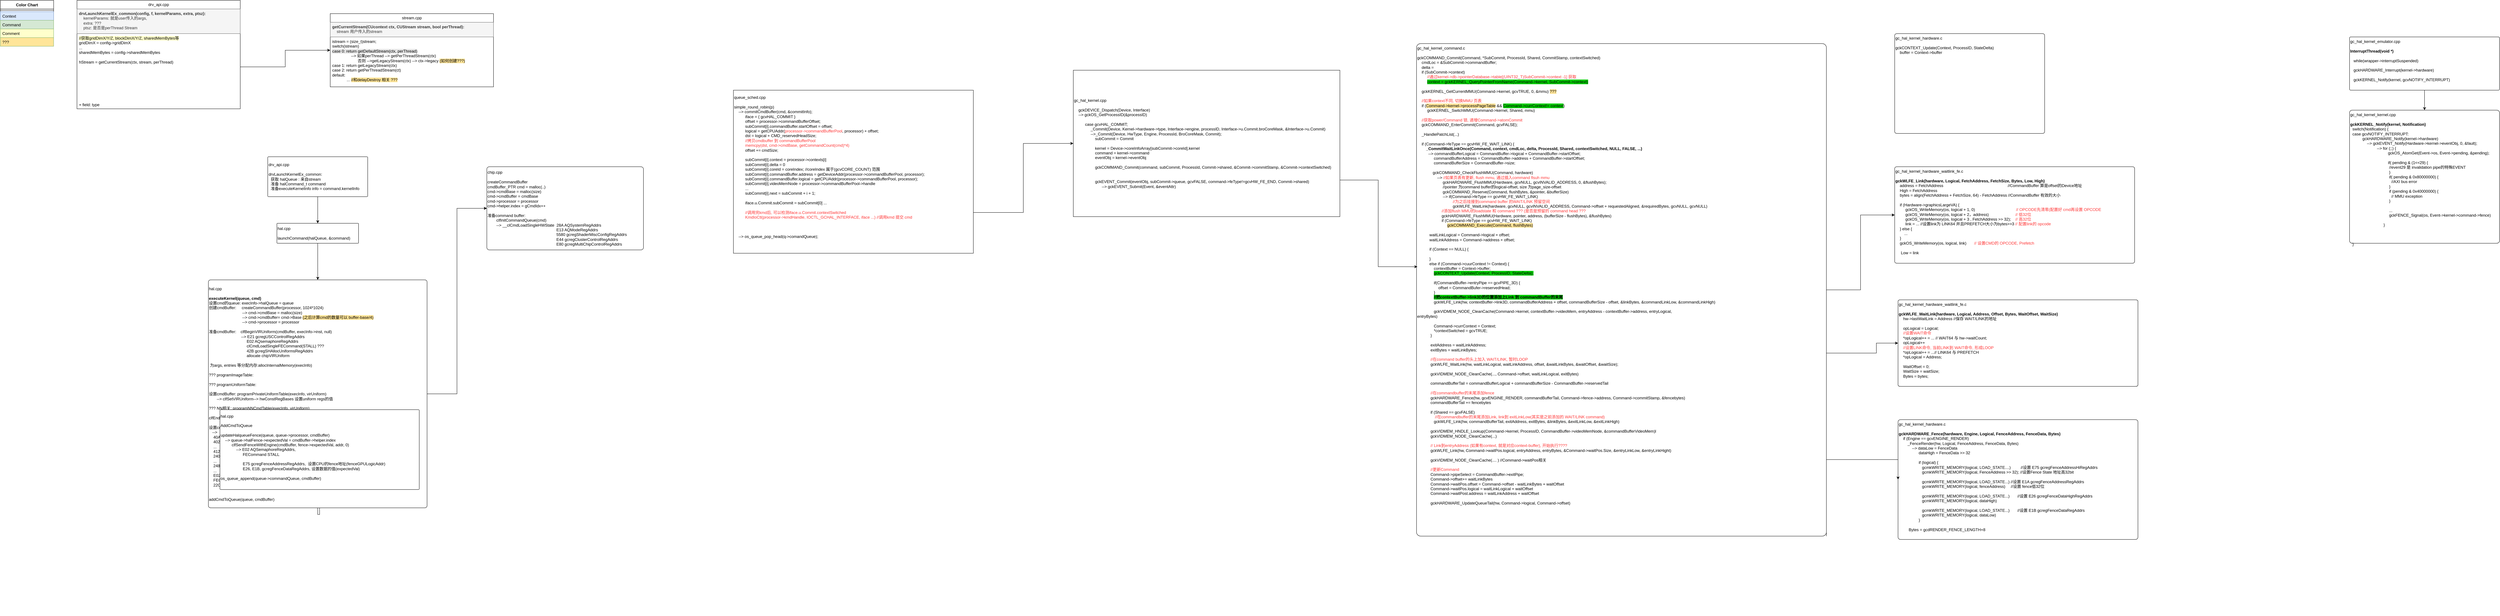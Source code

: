 <mxfile version="25.0.3">
  <diagram name="Page-1" id="9GhINJhexpfvpIPdTT9F">
    <mxGraphModel dx="2976" dy="1889" grid="1" gridSize="10" guides="1" tooltips="1" connect="1" arrows="1" fold="1" page="1" pageScale="1" pageWidth="850" pageHeight="1100" math="0" shadow="0">
      <root>
        <mxCell id="0" />
        <mxCell id="1" parent="0" />
        <mxCell id="-2Uq6EaCfHkO4JYl11UL-4" style="edgeStyle=orthogonalEdgeStyle;rounded=0;orthogonalLoop=1;jettySize=auto;html=1;exitX=0.5;exitY=1;exitDx=0;exitDy=0;entryX=0.5;entryY=0;entryDx=0;entryDy=0;" parent="1" source="-2Uq6EaCfHkO4JYl11UL-1" target="-2Uq6EaCfHkO4JYl11UL-2" edge="1">
          <mxGeometry relative="1" as="geometry" />
        </mxCell>
        <mxCell id="-2Uq6EaCfHkO4JYl11UL-1" value="drv_api.cpp&lt;div&gt;&lt;br&gt;&lt;/div&gt;&lt;div&gt;drvLaunchKernelEx_common:&lt;/div&gt;&lt;div&gt;&amp;nbsp; 获取 halQueue : 来自stream&lt;/div&gt;&lt;div&gt;&amp;nbsp; 准备 halCommand_t command&lt;/div&gt;&lt;div&gt;&amp;nbsp; 准备executeKernelInfo info = command.kernelInfo&lt;br&gt;&lt;/div&gt;" style="rounded=1;whiteSpace=wrap;html=1;align=left;arcSize=2;" parent="1" vertex="1">
          <mxGeometry x="-207.5" y="360" width="300" height="120" as="geometry" />
        </mxCell>
        <mxCell id="-2Uq6EaCfHkO4JYl11UL-6" style="edgeStyle=orthogonalEdgeStyle;rounded=0;orthogonalLoop=1;jettySize=auto;html=1;" parent="1" source="-2Uq6EaCfHkO4JYl11UL-2" target="-2Uq6EaCfHkO4JYl11UL-3" edge="1">
          <mxGeometry relative="1" as="geometry" />
        </mxCell>
        <mxCell id="-2Uq6EaCfHkO4JYl11UL-2" value="&lt;div&gt;hal.cpp&lt;/div&gt;&lt;div&gt;&lt;br&gt;&lt;/div&gt;&lt;div&gt;launchCommand(halQueue, &amp;amp;command)&lt;/div&gt;" style="rounded=1;whiteSpace=wrap;html=1;align=left;arcSize=3;" parent="1" vertex="1">
          <mxGeometry x="-180" y="560" width="245" height="60" as="geometry" />
        </mxCell>
        <mxCell id="-2Uq6EaCfHkO4JYl11UL-10" style="edgeStyle=orthogonalEdgeStyle;rounded=0;orthogonalLoop=1;jettySize=auto;html=1;entryX=0;entryY=0.5;entryDx=0;entryDy=0;" parent="1" source="-2Uq6EaCfHkO4JYl11UL-3" target="-2Uq6EaCfHkO4JYl11UL-9" edge="1">
          <mxGeometry relative="1" as="geometry" />
        </mxCell>
        <mxCell id="-2Uq6EaCfHkO4JYl11UL-12" style="edgeStyle=orthogonalEdgeStyle;rounded=0;orthogonalLoop=1;jettySize=auto;html=1;exitX=0.5;exitY=1;exitDx=0;exitDy=0;entryX=0.5;entryY=0;entryDx=0;entryDy=0;" parent="1" source="-2Uq6EaCfHkO4JYl11UL-3" target="-2Uq6EaCfHkO4JYl11UL-11" edge="1">
          <mxGeometry relative="1" as="geometry" />
        </mxCell>
        <mxCell id="-2Uq6EaCfHkO4JYl11UL-3" value="&lt;div&gt;hal.cpp&lt;/div&gt;&lt;div&gt;&lt;br&gt;&lt;/div&gt;&lt;div&gt;&lt;b&gt;executeKernel(queue, cmd)&lt;/b&gt;&lt;br&gt;设置cmd的queue: execInfo-&amp;gt;halQueue = queue&lt;br&gt;创建cmdBuffer:&amp;nbsp; &amp;nbsp; &amp;nbsp;createCommandBuffer(processor, 1024*1024)&lt;/div&gt;&lt;div&gt;&amp;nbsp; &amp;nbsp; &amp;nbsp; &amp;nbsp; &amp;nbsp; &amp;nbsp; &amp;nbsp; &amp;nbsp; &amp;nbsp; &amp;nbsp; &amp;nbsp; &amp;nbsp; &amp;nbsp; &amp;nbsp; &amp;nbsp; --&amp;gt; cmd-&amp;gt;cmdBase = malloc(size)&lt;/div&gt;&lt;div&gt;&amp;nbsp; &amp;nbsp; &amp;nbsp; &amp;nbsp; &amp;nbsp; &amp;nbsp; &amp;nbsp; &amp;nbsp; &amp;nbsp; &amp;nbsp; &amp;nbsp; &amp;nbsp; &amp;nbsp; &amp;nbsp; &amp;nbsp; --&amp;gt; cmd-&amp;gt;cmdBuffer= cmd-&amp;gt;Base &lt;span style=&quot;background-color: rgb(255, 229, 153);&quot;&gt;(之后计算cmd的数量可以 buffer-base/4)&lt;/span&gt;&lt;/div&gt;&lt;div&gt;&amp;nbsp; &amp;nbsp; &amp;nbsp; &amp;nbsp; &amp;nbsp; &amp;nbsp; &amp;nbsp; &amp;nbsp; &amp;nbsp; &amp;nbsp; &amp;nbsp; &amp;nbsp; &amp;nbsp; &amp;nbsp; &amp;nbsp; --&amp;gt; cmd-&amp;gt;processor = processor&lt;/div&gt;&lt;div&gt;&lt;br&gt;&lt;/div&gt;&lt;div&gt;准备cmdBuffer:&amp;nbsp; &amp;nbsp; clfBeginVIRUniform(cmdBuffer, execInfo-&amp;gt;inst, null)&lt;/div&gt;&lt;div&gt;&amp;nbsp; &amp;nbsp; &amp;nbsp; &amp;nbsp; &amp;nbsp; &amp;nbsp; &amp;nbsp; &amp;nbsp; &amp;nbsp; &amp;nbsp; &amp;nbsp; &amp;nbsp; &amp;nbsp; &amp;nbsp; &amp;nbsp;--&amp;gt; E21 gcregUSCControlRegAddrs&lt;br&gt;&amp;nbsp; &amp;nbsp; &amp;nbsp; &amp;nbsp; &amp;nbsp; &amp;nbsp; &amp;nbsp; &amp;nbsp; &amp;nbsp; &amp;nbsp; &amp;nbsp; &amp;nbsp; &amp;nbsp; &amp;nbsp; &amp;nbsp; &amp;nbsp; &amp;nbsp; E02 AQsemaphoreRegAddrs&lt;br&gt;&amp;nbsp; &amp;nbsp; &amp;nbsp; &amp;nbsp; &amp;nbsp; &amp;nbsp; &amp;nbsp; &amp;nbsp; &amp;nbsp; &amp;nbsp; &amp;nbsp; &amp;nbsp; &amp;nbsp; &amp;nbsp; &amp;nbsp; &amp;nbsp; &amp;nbsp; clCmdLoadSingleFECommand(STALL) ???&lt;br&gt;&amp;nbsp; &amp;nbsp; &amp;nbsp; &amp;nbsp; &amp;nbsp; &amp;nbsp; &amp;nbsp; &amp;nbsp; &amp;nbsp; &amp;nbsp; &amp;nbsp; &amp;nbsp; &amp;nbsp; &amp;nbsp; &amp;nbsp; &amp;nbsp; &amp;nbsp; 42B gcregSHAllocUniformsRegAddrs&lt;br&gt;&amp;nbsp; &amp;nbsp; &amp;nbsp; &amp;nbsp; &amp;nbsp; &amp;nbsp; &amp;nbsp; &amp;nbsp; &amp;nbsp; &amp;nbsp; &amp;nbsp; &amp;nbsp; &amp;nbsp; &amp;nbsp; &amp;nbsp; &amp;nbsp; &amp;nbsp; allocate chipVIRUniform&lt;/div&gt;&lt;div&gt;&lt;br&gt;&lt;/div&gt;&lt;div&gt;&amp;nbsp;为args, entries 等分配内存:allocInternalMemory(execInfo)&lt;/div&gt;&lt;div&gt;&lt;br&gt;&lt;/div&gt;&lt;div&gt;??? programImageTable:&lt;/div&gt;&lt;div&gt;&lt;br&gt;&lt;/div&gt;&lt;div&gt;??? programUniformTable:&lt;/div&gt;&lt;div&gt;&lt;br&gt;&lt;/div&gt;&lt;div&gt;设置cmdBuffer: programPrivateUniformTable(execInfo, virUniform)&lt;/div&gt;&lt;div&gt;&amp;nbsp; &amp;nbsp; &amp;nbsp; &amp;nbsp;--&amp;gt; clfSetVIRUniform--&amp;gt; hwConstRegBases 设置uniform regs的值&lt;/div&gt;&lt;div&gt;&lt;br&gt;&lt;/div&gt;&lt;div&gt;??? NN相关: programNNCmdTable(execInfo, virUniform)&lt;/div&gt;&lt;div&gt;&lt;br&gt;&lt;/div&gt;&lt;div&gt;clfEndVIRUniform: 释放 chipVIRUniform&lt;/div&gt;&lt;div&gt;&lt;br&gt;&lt;/div&gt;&lt;div&gt;设置cmdBuffer: &lt;b&gt;&lt;font color=&quot;#ff0000&quot;&gt;clfInvokeVIRKernel&lt;/font&gt;&lt;/b&gt;(cmdBuffer, execInfo-&amp;gt;inst, execInfo-&amp;gt;workDim, ......, invokeInfo)&lt;/div&gt;&lt;div&gt;&amp;nbsp; &amp;nbsp;--&amp;gt;&lt;br&gt;&amp;nbsp; &amp;nbsp; 40A gcregPSInstructionRegAddrs&amp;nbsp; getDeviceAddr()&lt;br&gt;&amp;nbsp; &amp;nbsp; 402 AQPixelShaderInputControlRegAddrs&lt;/div&gt;&lt;div&gt;&amp;nbsp; &amp;nbsp; ...&lt;br&gt;&amp;nbsp; &amp;nbsp; 412 gcregPSInstructionPrefetchRegAddrs&lt;/div&gt;&lt;div&gt;&amp;nbsp; &amp;nbsp; 240 gcregTWConfigRegAddrs&lt;br&gt;&amp;nbsp; &amp;nbsp; ...&lt;/div&gt;&lt;div&gt;&amp;nbsp; &amp;nbsp; 248 gcregTWTriggerRegAddrs&amp;nbsp; &amp;nbsp;0xBADABEEB&lt;/div&gt;&lt;div&gt;&amp;nbsp; &amp;nbsp; ...&lt;br&gt;&amp;nbsp; &amp;nbsp; E02 AQSemaphoreRegAddrs&lt;br&gt;&amp;nbsp; &amp;nbsp; FECommand-&amp;gt; STALL&lt;br&gt;&amp;nbsp; &amp;nbsp; 22C gcregSHIcacheInvalidateRegAddrs&lt;/div&gt;&lt;div&gt;&lt;br&gt;&lt;/div&gt;&lt;div&gt;&lt;br&gt;&lt;/div&gt;&lt;div&gt;addCmdToQueue(queue, cmdBuffer)&lt;/div&gt;" style="rounded=1;whiteSpace=wrap;html=1;align=left;arcSize=1;" parent="1" vertex="1">
          <mxGeometry x="-385.62" y="730" width="656.25" height="685" as="geometry" />
        </mxCell>
        <mxCell id="-2Uq6EaCfHkO4JYl11UL-9" value="&lt;div&gt;chip.cpp&lt;/div&gt;&lt;div&gt;&lt;br&gt;&lt;/div&gt;&lt;div&gt;createCommandBuffer&lt;br&gt;cmdBuffer_PTR cmd = malloc(..)&lt;br&gt;cmd-&amp;gt;cmdBase = malloc(size)&lt;br&gt;cmd-&amp;gt;cmdBuffer = cmdBase&lt;br&gt;cmd-&amp;gt;processor = processor&lt;/div&gt;&lt;div&gt;cmd-&amp;gt;helper.index = gCmdIdx++&lt;br&gt;&lt;br&gt;准备command buffer:&lt;br&gt;&amp;nbsp; &amp;nbsp; &amp;nbsp; &amp;nbsp; clfInitCommandQueue(cmd)&lt;/div&gt;&lt;div&gt;&amp;nbsp; &amp;nbsp; &amp;nbsp; &amp;nbsp; --&amp;gt; __clCmdLoadSingleHWState&amp;nbsp; 28A AQSystemRegAddrs&lt;br&gt;&amp;nbsp; &amp;nbsp; &amp;nbsp; &amp;nbsp; &amp;nbsp; &amp;nbsp; &amp;nbsp; &amp;nbsp; &amp;nbsp; &amp;nbsp; &amp;nbsp; &amp;nbsp; &amp;nbsp; &amp;nbsp; &amp;nbsp; &amp;nbsp; &amp;nbsp; &amp;nbsp; &amp;nbsp; &amp;nbsp; &amp;nbsp; &amp;nbsp; &amp;nbsp; &amp;nbsp; &amp;nbsp; &amp;nbsp; &amp;nbsp; &amp;nbsp; &amp;nbsp; &amp;nbsp; &amp;nbsp; E13 AQModeRegAddrs&lt;/div&gt;&lt;div&gt;&amp;nbsp; &amp;nbsp; &amp;nbsp; &amp;nbsp; &amp;nbsp; &amp;nbsp; &amp;nbsp; &amp;nbsp; &amp;nbsp; &amp;nbsp; &amp;nbsp; &amp;nbsp; &amp;nbsp; &amp;nbsp; &amp;nbsp; &amp;nbsp; &amp;nbsp; &amp;nbsp; &amp;nbsp; &amp;nbsp; &amp;nbsp; &amp;nbsp; &amp;nbsp; &amp;nbsp; &amp;nbsp; &amp;nbsp; &amp;nbsp; &amp;nbsp; &amp;nbsp; &amp;nbsp; &amp;nbsp; 5580 gcregShaderMiscConfigRegAddrs&lt;/div&gt;&lt;div&gt;&amp;nbsp; &amp;nbsp; &amp;nbsp; &amp;nbsp; &amp;nbsp; &amp;nbsp; &amp;nbsp; &amp;nbsp; &amp;nbsp; &amp;nbsp; &amp;nbsp; &amp;nbsp; &amp;nbsp; &amp;nbsp; &amp;nbsp; &amp;nbsp; &amp;nbsp; &amp;nbsp; &amp;nbsp; &amp;nbsp; &amp;nbsp; &amp;nbsp; &amp;nbsp; &amp;nbsp; &amp;nbsp; &amp;nbsp; &amp;nbsp; &amp;nbsp; &amp;nbsp; &amp;nbsp; &amp;nbsp; E44 gcregClusterControlRegAddrs&lt;br&gt;&amp;nbsp; &amp;nbsp; &amp;nbsp; &amp;nbsp; &amp;nbsp; &amp;nbsp; &amp;nbsp; &amp;nbsp; &amp;nbsp; &amp;nbsp; &amp;nbsp; &amp;nbsp; &amp;nbsp; &amp;nbsp; &amp;nbsp; &amp;nbsp; &amp;nbsp; &amp;nbsp; &amp;nbsp; &amp;nbsp; &amp;nbsp; &amp;nbsp; &amp;nbsp; &amp;nbsp; &amp;nbsp; &amp;nbsp; &amp;nbsp; &amp;nbsp; &amp;nbsp; &amp;nbsp; &amp;nbsp; E80 gcregMultiChipControlRegAddrs&lt;/div&gt;" style="rounded=1;whiteSpace=wrap;html=1;align=left;arcSize=3;" parent="1" vertex="1">
          <mxGeometry x="450" y="390" width="470" height="250" as="geometry" />
        </mxCell>
        <mxCell id="-2Uq6EaCfHkO4JYl11UL-11" value="hal.cpp&lt;div&gt;&lt;br&gt;&lt;/div&gt;&lt;div&gt;AddCmdToQueue&lt;/div&gt;&lt;div&gt;&lt;br&gt;&lt;/div&gt;&lt;div&gt;updateHalqueueFence(queue, queue-&amp;gt;processor, cmdBuffer)&lt;/div&gt;&lt;div&gt;&amp;nbsp; &amp;nbsp; --&amp;gt; queue-&amp;gt;halFence-&amp;gt;expectedVal = cmdBuffer-&amp;gt;helper.index&lt;br&gt;&amp;nbsp; &amp;nbsp; &amp;nbsp; &amp;nbsp; &amp;nbsp; clfSendFenceWithEngine(cmdBuffer, fence-&amp;gt;expectedVal, addr, 0)&lt;/div&gt;&lt;div&gt;&amp;nbsp; &amp;nbsp; &amp;nbsp; &amp;nbsp; &amp;nbsp; &amp;nbsp; &amp;nbsp; --&amp;gt; E02 AQSemaphoreRegAddrs,&lt;/div&gt;&lt;div&gt;&amp;nbsp; &amp;nbsp; &amp;nbsp; &amp;nbsp; &amp;nbsp; &amp;nbsp; &amp;nbsp; &amp;nbsp; &amp;nbsp; &amp;nbsp; FECommand STALL&lt;/div&gt;&lt;div&gt;&lt;br&gt;&lt;/div&gt;&lt;div&gt;&amp;nbsp; &amp;nbsp; &amp;nbsp; &amp;nbsp; &amp;nbsp; &amp;nbsp; &amp;nbsp; &amp;nbsp; &amp;nbsp; &amp;nbsp; E75 gcregFenceAddressRegAddrs,&amp;nbsp; 设置CPU的fence地址(fenceGPULogicAddr)&lt;br&gt;&amp;nbsp; &amp;nbsp; &amp;nbsp; &amp;nbsp; &amp;nbsp; &amp;nbsp; &amp;nbsp; &amp;nbsp; &amp;nbsp; &amp;nbsp; E26, E1B, gcregFenceDataRegAddrs, 设置数据的值(expectedVal)&lt;/div&gt;&lt;div&gt;&lt;br&gt;&lt;/div&gt;&lt;div&gt;os_queue_append(queue-&amp;gt;commandQueue, cmdBuffer)&lt;/div&gt;&lt;div&gt;&lt;br&gt;&lt;/div&gt;" style="rounded=1;whiteSpace=wrap;html=1;arcSize=1;align=left;" parent="1" vertex="1">
          <mxGeometry x="-350.94" y="1120" width="598.13" height="240" as="geometry" />
        </mxCell>
        <mxCell id="qWvV4iFXAZPfeYybYjg1-2" style="edgeStyle=orthogonalEdgeStyle;rounded=0;orthogonalLoop=1;jettySize=auto;html=1;exitX=1;exitY=0.75;exitDx=0;exitDy=0;entryX=0;entryY=0.5;entryDx=0;entryDy=0;" parent="1" source="-2Uq6EaCfHkO4JYl11UL-13" target="qWvV4iFXAZPfeYybYjg1-1" edge="1">
          <mxGeometry relative="1" as="geometry" />
        </mxCell>
        <mxCell id="-2Uq6EaCfHkO4JYl11UL-13" value="&lt;div&gt;queue_sched.cpp&lt;/div&gt;&lt;div&gt;&lt;br&gt;&lt;/div&gt;&lt;div&gt;simple_round_robin(p)&lt;/div&gt;&lt;div&gt;&amp;nbsp; &amp;nbsp; --&amp;gt; commitCmdBuffer(cmd, &amp;amp;commitInfo);&lt;/div&gt;&lt;div&gt;&amp;nbsp; &amp;nbsp; &amp;nbsp; &amp;nbsp; &amp;nbsp; iface = { gcvHAL_COMMIT }&lt;/div&gt;&lt;div&gt;&amp;nbsp; &amp;nbsp; &amp;nbsp; &amp;nbsp; &amp;nbsp;&amp;nbsp;&lt;span style=&quot;background-color: initial;&quot;&gt;offset = processor-&amp;gt;commandBufferOffset;&lt;/span&gt;&lt;/div&gt;&lt;div&gt;&lt;span style=&quot;background-color: initial;&quot;&gt;&amp;nbsp; &amp;nbsp; &amp;nbsp; &amp;nbsp; &amp;nbsp; subCommit[i].commandBuffer.startOffset = offset;&lt;/span&gt;&lt;/div&gt;&lt;div&gt;&lt;span style=&quot;background-color: initial;&quot;&gt;&amp;nbsp; &amp;nbsp; &amp;nbsp; &amp;nbsp; &amp;nbsp; logical = getCPUAddr(&lt;font color=&quot;#ff3333&quot;&gt;processor-&amp;gt;commandBufferPool&lt;/font&gt;, processor) + offset;&lt;br&gt;&amp;nbsp; &amp;nbsp; &amp;nbsp; &amp;nbsp; &amp;nbsp; dst = logical + CMD_reservedHeadSize;&lt;/span&gt;&lt;/div&gt;&lt;div&gt;&lt;span style=&quot;background-color: initial;&quot;&gt;&amp;nbsp; &amp;nbsp; &amp;nbsp; &amp;nbsp; &amp;nbsp;&amp;nbsp;&lt;/span&gt;&lt;span style=&quot;color: rgb(255, 51, 51); background-color: initial;&quot;&gt;//拷贝cmdbuffer 到 commandBufferPool&lt;/span&gt;&lt;/div&gt;&lt;div&gt;&lt;span style=&quot;background-color: initial;&quot;&gt;&amp;nbsp; &amp;nbsp; &amp;nbsp; &amp;nbsp; &amp;nbsp; &lt;font color=&quot;#ff3333&quot;&gt;memcpy(dst, cmd-&amp;gt;cmdBase, getCommandCount(cmd)*4)&lt;/font&gt;&lt;/span&gt;&lt;/div&gt;&lt;div&gt;&lt;span style=&quot;background-color: initial;&quot;&gt;&amp;nbsp; &amp;nbsp; &amp;nbsp; &amp;nbsp; &amp;nbsp; offset += cmdSize;&lt;/span&gt;&lt;/div&gt;&lt;div&gt;&lt;span style=&quot;background-color: initial;&quot;&gt;&lt;br&gt;&lt;/span&gt;&lt;/div&gt;&lt;div&gt;&lt;span style=&quot;background-color: initial;&quot;&gt;&amp;nbsp; &amp;nbsp; &amp;nbsp; &amp;nbsp; &amp;nbsp; subCommit[i].context = processor-&amp;gt;contexts[i]&lt;/span&gt;&lt;/div&gt;&lt;div&gt;&lt;span style=&quot;background-color: initial;&quot;&gt;&amp;nbsp; &amp;nbsp; &amp;nbsp; &amp;nbsp; &amp;nbsp; subCommit[i].delta = 0&lt;br&gt;&amp;nbsp; &amp;nbsp; &amp;nbsp; &amp;nbsp; &amp;nbsp; subCommit[i].coreId = coreIndex; //coreIndex 属于(gcvCORE_COUNT) 范围&lt;/span&gt;&lt;/div&gt;&lt;div&gt;&lt;span style=&quot;background-color: initial;&quot;&gt;&amp;nbsp; &amp;nbsp; &amp;nbsp; &amp;nbsp; &amp;nbsp; subCommit[i].commandBuffer.address = getDeviceAddr(processor-&amp;gt;commandBufferPool, processor);&lt;/span&gt;&lt;/div&gt;&lt;div&gt;&lt;span style=&quot;background-color: initial;&quot;&gt;&amp;nbsp; &amp;nbsp; &amp;nbsp; &amp;nbsp; &amp;nbsp; subCommit[i].commandBuffer.logical = getCPUAddr(processor-&amp;gt;commandBufferPool, processor);&lt;/span&gt;&lt;/div&gt;&lt;div&gt;&lt;span style=&quot;background-color: initial;&quot;&gt;&amp;nbsp; &amp;nbsp; &amp;nbsp; &amp;nbsp; &amp;nbsp; subCommit[i].videoMemNode = processor-&amp;gt;commandBufferPool-&amp;gt;handle&lt;/span&gt;&lt;/div&gt;&lt;div&gt;&lt;span style=&quot;background-color: initial;&quot;&gt;&amp;nbsp; &amp;nbsp; &amp;nbsp; &amp;nbsp; &amp;nbsp; ...&lt;/span&gt;&lt;/div&gt;&lt;div&gt;&lt;span style=&quot;background-color: initial;&quot;&gt;&amp;nbsp; &amp;nbsp; &amp;nbsp; &amp;nbsp; &amp;nbsp; subCommit[i].next = subCommit + i + 1;&lt;/span&gt;&lt;/div&gt;&lt;div&gt;&lt;span style=&quot;background-color: initial;&quot;&gt;&amp;nbsp;&amp;nbsp;&lt;/span&gt;&lt;/div&gt;&lt;div&gt;&lt;span style=&quot;background-color: initial;&quot;&gt;&amp;nbsp; &amp;nbsp; &amp;nbsp; &amp;nbsp; &amp;nbsp; iface.u.Commit.subCommit = subCommit[0] ...&lt;/span&gt;&lt;/div&gt;&lt;div&gt;&lt;span style=&quot;background-color: initial;&quot;&gt;&lt;br&gt;&lt;/span&gt;&lt;/div&gt;&lt;div&gt;&lt;span style=&quot;background-color: initial;&quot;&gt;&amp;nbsp; &amp;nbsp; &amp;nbsp; &amp;nbsp; &amp;nbsp; &lt;font color=&quot;#ff3333&quot;&gt;//调用完kmd后, 可以检测iface.u.Commit.contextSwitched&lt;/font&gt;&lt;/span&gt;&lt;/div&gt;&lt;div&gt;&lt;span style=&quot;background-color: initial;&quot;&gt;&amp;nbsp; &amp;nbsp; &amp;nbsp; &amp;nbsp; &amp;nbsp; &lt;font color=&quot;#ff3333&quot;&gt;KmdIoCtl(processor-&amp;gt;kmdHandle, IOCTL_GCHAL_INTERFACE, iface ...) //调用kmd 提交 cmd&lt;/font&gt;&lt;/span&gt;&lt;/div&gt;&lt;div&gt;&amp;nbsp; &amp;nbsp; &amp;nbsp; &amp;nbsp; &amp;nbsp;&amp;nbsp;&lt;/div&gt;&lt;div&gt;&amp;nbsp; &amp;nbsp; &amp;nbsp; &amp;nbsp; &amp;nbsp;&amp;nbsp;&lt;br&gt;&lt;br&gt;&amp;nbsp; &amp;nbsp; --&amp;gt; os_queue_pop_head(q-&amp;gt;comandQueue);&lt;/div&gt;&lt;div&gt;&amp;nbsp; &amp;nbsp; &amp;nbsp; &amp;nbsp; &amp;nbsp;&amp;nbsp;&lt;/div&gt;&lt;div&gt;&lt;br&gt;&lt;/div&gt;" style="rounded=0;whiteSpace=wrap;html=1;align=left;" parent="1" vertex="1">
          <mxGeometry x="1190" y="160" width="720" height="490" as="geometry" />
        </mxCell>
        <mxCell id="qWvV4iFXAZPfeYybYjg1-1" value="&lt;div&gt;&lt;span style=&quot;&quot;&gt;gc_hal_kernel.cpp&lt;/span&gt;&lt;/div&gt;&lt;div&gt;&lt;span style=&quot;&quot;&gt;&lt;br&gt;&lt;/span&gt;&lt;/div&gt;&lt;span style=&quot;&quot;&gt;&amp;nbsp; &amp;nbsp; gckDEVICE_Dispatch(Device, Interface)&lt;/span&gt;&lt;div&gt;&lt;span style=&quot;&quot;&gt;&amp;nbsp; &amp;nbsp; --&amp;gt; gckOS_GetProcessID(&amp;amp;processID)&lt;br&gt;&amp;nbsp; &amp;nbsp; &amp;nbsp; &amp;nbsp; &amp;nbsp;&amp;nbsp;&lt;br&gt;&amp;nbsp; &amp;nbsp; &amp;nbsp; &amp;nbsp; &amp;nbsp; case gcvHAL_COMMIT;&lt;br&gt;&amp;nbsp; &amp;nbsp; &amp;nbsp; &amp;nbsp; &amp;nbsp; &amp;nbsp; &amp;nbsp; &amp;nbsp;_Commit(Device, Kernel-&amp;gt;hardware-&amp;gt;type, Interface-&amp;gt;engine, processID, Interface-&amp;gt;u.Commit.broCoreMask, &amp;amp;Interface-&amp;gt;u.Commit)&lt;br&gt;&amp;nbsp; &amp;nbsp; &amp;nbsp; &amp;nbsp; &amp;nbsp; &amp;nbsp; &amp;nbsp; &amp;nbsp;--&amp;gt;_Commit(Device, HwType, Engine, ProcessId, BroCoreMask, Commit);&lt;/span&gt;&lt;/div&gt;&lt;div&gt;&lt;span style=&quot;&quot;&gt;&amp;nbsp; &amp;nbsp; &amp;nbsp; &amp;nbsp; &amp;nbsp; &amp;nbsp; &amp;nbsp; &amp;nbsp; &amp;nbsp; &amp;nbsp;subCommit = Commit&lt;/span&gt;&lt;/div&gt;&lt;div&gt;&lt;span style=&quot;&quot;&gt;&lt;br&gt;&lt;/span&gt;&lt;/div&gt;&lt;div&gt;&lt;span style=&quot;&quot;&gt;&amp;nbsp; &amp;nbsp; &amp;nbsp; &amp;nbsp; &amp;nbsp; &amp;nbsp; &amp;nbsp; &amp;nbsp; &amp;nbsp; &amp;nbsp;kernel = Device-&amp;gt;coreInfoArray[subCommit-&amp;gt;coreId].kernel&lt;br&gt;&amp;nbsp; &amp;nbsp; &amp;nbsp; &amp;nbsp; &amp;nbsp; &amp;nbsp; &amp;nbsp; &amp;nbsp; &amp;nbsp; &amp;nbsp;command = kernel-&amp;gt;command&lt;br&gt;&amp;nbsp; &amp;nbsp; &amp;nbsp; &amp;nbsp; &amp;nbsp; &amp;nbsp; &amp;nbsp; &amp;nbsp; &amp;nbsp; &amp;nbsp;eventObj = kernel-&amp;gt;eventObj&lt;br&gt;&lt;br&gt;&amp;nbsp; &amp;nbsp; &amp;nbsp; &amp;nbsp; &amp;nbsp; &amp;nbsp; &amp;nbsp; &amp;nbsp; &amp;nbsp; &amp;nbsp;gckCOMMAND_Commit(command, subCommit, ProcessId, Commit-&amp;gt;shared, &amp;amp;Commit-&amp;gt;commitStamp, &amp;amp;Commit-&amp;gt;contextSwitched)&lt;br&gt;&amp;nbsp; &amp;nbsp; &amp;nbsp; &amp;nbsp; &amp;nbsp; &amp;nbsp; &amp;nbsp; &amp;nbsp; &amp;nbsp; &amp;nbsp;&lt;br&gt;&lt;br&gt;&amp;nbsp; &amp;nbsp; &amp;nbsp; &amp;nbsp; &amp;nbsp; &amp;nbsp; &amp;nbsp; &amp;nbsp; &amp;nbsp; &amp;nbsp;gckEVENT_Commit(eventObj, subCommit-&amp;gt;queue, gcvFALSE, command-&amp;gt;feType!=gcvHW_FE_END, Commit-&amp;gt;shared)&lt;/span&gt;&lt;/div&gt;&lt;div&gt;&lt;span style=&quot;&quot;&gt;&amp;nbsp; &amp;nbsp; &amp;nbsp; &amp;nbsp; &amp;nbsp; &amp;nbsp; &amp;nbsp; &amp;nbsp; &amp;nbsp; &amp;nbsp; &amp;nbsp; &amp;nbsp; &amp;nbsp;--&amp;gt; gckEVENT_Submit(Event, &amp;amp;eventAttr)&lt;/span&gt;&lt;/div&gt;" style="rounded=0;whiteSpace=wrap;html=1;align=left;" parent="1" vertex="1">
          <mxGeometry x="2210" y="100" width="800" height="440" as="geometry" />
        </mxCell>
        <mxCell id="qWvV4iFXAZPfeYybYjg1-7" style="edgeStyle=orthogonalEdgeStyle;rounded=0;orthogonalLoop=1;jettySize=auto;html=1;exitX=1;exitY=0.5;exitDx=0;exitDy=0;entryX=0;entryY=0.5;entryDx=0;entryDy=0;" parent="1" source="qWvV4iFXAZPfeYybYjg1-3" target="qWvV4iFXAZPfeYybYjg1-6" edge="1">
          <mxGeometry relative="1" as="geometry" />
        </mxCell>
        <mxCell id="qWvV4iFXAZPfeYybYjg1-9" style="edgeStyle=orthogonalEdgeStyle;rounded=0;orthogonalLoop=1;jettySize=auto;html=1;exitX=1;exitY=0.75;exitDx=0;exitDy=0;entryX=0;entryY=0.5;entryDx=0;entryDy=0;" parent="1" source="qWvV4iFXAZPfeYybYjg1-3" target="qWvV4iFXAZPfeYybYjg1-8" edge="1">
          <mxGeometry relative="1" as="geometry">
            <Array as="points">
              <mxPoint x="4620" y="950" />
              <mxPoint x="4620" y="920" />
            </Array>
          </mxGeometry>
        </mxCell>
        <mxCell id="qWvV4iFXAZPfeYybYjg1-3" value="gc_hal_kernel_command.c&lt;br&gt;&lt;br&gt;gckCOMMAND_Commit(Command, *SubCommit, ProcessId, Shared, CommitStamp, contextSwitched)&lt;br&gt;&amp;nbsp; &amp;nbsp; cmdLoc = &amp;amp;SubCommit-&amp;gt;commandBuffer;&lt;br&gt;&amp;nbsp; &amp;nbsp; delta =&amp;nbsp;&lt;br&gt;&amp;nbsp; &amp;nbsp; if (SubCommit-&amp;gt;context)&lt;br&gt;&amp;nbsp; &amp;nbsp; &amp;nbsp; &amp;nbsp; &amp;nbsp;&lt;font color=&quot;#ff3333&quot;&gt;//通过kernel-&amp;gt;db-&amp;gt;pointerDatabase-&amp;gt;table[(UINT32_T)SubCommit-&amp;gt;context -1] 获取&lt;/font&gt;&lt;br&gt;&amp;nbsp; &amp;nbsp; &amp;nbsp; &amp;nbsp; &amp;nbsp;&lt;span style=&quot;background-color: rgb(0, 204, 0);&quot;&gt;context = gckKERNEL_QueryPointerFromName(Command-&amp;gt;kernel, SubCommit-&amp;gt;context)&lt;/span&gt;&lt;div&gt;&lt;br&gt;&lt;/div&gt;&lt;div&gt;&amp;nbsp; &amp;nbsp; gckKERNEL_GetCurrentMMU(Command-&amp;gt;kernel, gcvTRUE, 0, &amp;amp;mmu) &lt;span style=&quot;background-color: rgb(255, 229, 153);&quot;&gt;???&lt;/span&gt;&lt;br&gt;&amp;nbsp; &amp;nbsp;&amp;nbsp;&lt;/div&gt;&lt;div&gt;&amp;nbsp; &amp;nbsp; &lt;font color=&quot;#ff3333&quot;&gt;//如果context不同, 切换MMU 页表&lt;/font&gt;&lt;/div&gt;&lt;div&gt;&amp;nbsp; &amp;nbsp; if (&lt;span style=&quot;background-color: rgb(255, 229, 153);&quot;&gt;Command-&amp;gt;kernel-&amp;gt;processPageTable&lt;/span&gt; &amp;amp;&amp;amp; &lt;span style=&quot;background-color: rgb(0, 204, 0);&quot;&gt;Command-&amp;gt;currContext!= context&lt;/span&gt;)&lt;/div&gt;&lt;div&gt;&amp;nbsp; &amp;nbsp; &amp;nbsp; &amp;nbsp; &amp;nbsp;gckKERNEL_SwitchMMU(Command-&amp;gt;kernel, Shared, mmu)&lt;br&gt;&lt;br&gt;&amp;nbsp; &amp;nbsp; &lt;font color=&quot;#ff3333&quot;&gt;//获取power/Command 锁, 递增Command-&amp;gt;atomCommit&lt;/font&gt;&lt;br&gt;&amp;nbsp; &amp;nbsp; gckCOMMAND_EnterCommit(Command, gcvFALSE);&lt;/div&gt;&lt;div&gt;&lt;br&gt;&lt;/div&gt;&lt;div&gt;&amp;nbsp; &amp;nbsp; _HandlePatchList(...)&lt;br&gt;&lt;br&gt;&amp;nbsp; &amp;nbsp; if (Command-&amp;gt;feType == gcvHW_FE_WAIT_LINK) {&lt;/div&gt;&lt;div&gt;&amp;nbsp; &amp;nbsp; &amp;nbsp; &amp;nbsp; &lt;b&gt;_CommitWaitLinkOnce(Command, context, cmdLoc, delta, ProcessId, Shared, contextSwitched, NULL, FALSE, ...)&lt;/b&gt;&lt;/div&gt;&lt;div&gt;&amp;nbsp; &amp;nbsp; &amp;nbsp; &amp;nbsp; &amp;nbsp; --&amp;gt; commandBufferLogical = CommandBuffer-&amp;gt;logical + CommandBuffer-&amp;gt;startOffset;&lt;/div&gt;&lt;div&gt;&amp;nbsp; &amp;nbsp; &amp;nbsp; &amp;nbsp; &amp;nbsp; &amp;nbsp; &amp;nbsp; &amp;nbsp;commandBufferAddress = CommandBuffer-&amp;gt;address + CommandBuffer-&amp;gt;startOffset;&lt;/div&gt;&lt;div&gt;&amp;nbsp; &amp;nbsp; &amp;nbsp; &amp;nbsp; &amp;nbsp; &amp;nbsp; &amp;nbsp; &amp;nbsp;commandBufferSize = CommandBuffer-&amp;gt;size;&lt;/div&gt;&lt;div&gt;&amp;nbsp; &amp;nbsp; &amp;nbsp; &amp;nbsp; &amp;nbsp; &amp;nbsp; &amp;nbsp;&lt;/div&gt;&lt;div&gt;&amp;nbsp; &amp;nbsp; &amp;nbsp; &amp;nbsp; &amp;nbsp; &amp;nbsp; &amp;nbsp; gckCOMMAND_CheckFlushMMU(Command, hardware)&lt;/div&gt;&lt;div&gt;&amp;nbsp; &amp;nbsp; &amp;nbsp; &amp;nbsp; &amp;nbsp; &amp;nbsp; &amp;nbsp; &amp;nbsp; &amp;nbsp; --&amp;gt; &lt;font color=&quot;#ff3333&quot;&gt;//如果页表有更新, flush mmu, 通过插入command flsuh mmu&lt;/font&gt;&lt;/div&gt;&lt;div&gt;&amp;nbsp; &amp;nbsp; &amp;nbsp; &amp;nbsp; &amp;nbsp; &amp;nbsp; &amp;nbsp; &amp;nbsp; &amp;nbsp; &amp;nbsp; &amp;nbsp; &amp;nbsp;gckHARDWARE_FlushMMU(Hardware, gcvNULL, gcvINVALID_ADDRESS, 0, &amp;amp;flushBytes);&lt;/div&gt;&lt;div&gt;&amp;nbsp; &amp;nbsp; &amp;nbsp; &amp;nbsp; &amp;nbsp; &amp;nbsp; &amp;nbsp; &amp;nbsp; &amp;nbsp; &amp;nbsp; &amp;nbsp; &amp;nbsp;//pointer 为command buffer的logical-offset, size 为page_size-offset&lt;/div&gt;&lt;div&gt;&amp;nbsp; &amp;nbsp; &amp;nbsp; &amp;nbsp; &amp;nbsp; &amp;nbsp; &amp;nbsp; &amp;nbsp; &amp;nbsp; &amp;nbsp; &amp;nbsp; &amp;nbsp;gckCOMMAND_Reserve(Command, flushBytes, &amp;amp;pointer, &amp;amp;bufferSize)&lt;/div&gt;&lt;div&gt;&amp;nbsp; &amp;nbsp; &amp;nbsp; &amp;nbsp; &amp;nbsp; &amp;nbsp; &amp;nbsp; &amp;nbsp; &amp;nbsp; &amp;nbsp; &amp;nbsp; &amp;nbsp;--&amp;gt; if(Command-&amp;gt;feType == gcvHW_FE_WAIT_LINK)&lt;/div&gt;&lt;div&gt;&amp;nbsp; &amp;nbsp; &amp;nbsp; &amp;nbsp; &amp;nbsp; &amp;nbsp; &amp;nbsp; &amp;nbsp; &amp;nbsp; &amp;nbsp; &amp;nbsp; &amp;nbsp; &amp;nbsp; &amp;nbsp; &amp;nbsp; &amp;nbsp;&amp;nbsp;&lt;font color=&quot;#ff3333&quot;&gt;//为之后挂接到command buffer 的WAIT/LINK 预留空间&lt;/font&gt;&lt;/div&gt;&lt;div&gt;&amp;nbsp; &amp;nbsp; &amp;nbsp; &amp;nbsp; &amp;nbsp; &amp;nbsp; &amp;nbsp; &amp;nbsp; &amp;nbsp; &amp;nbsp; &amp;nbsp; &amp;nbsp; &amp;nbsp; &amp;nbsp; &amp;nbsp; &amp;nbsp; gckWLFE_WaitLink(hardware, gcvNULL, gcvINVALID_ADDRESS, Command-&amp;gt;offset + requestedAligned, &amp;amp;requiredBytes, gcvNULL, gcvNULL)&lt;/div&gt;&lt;div&gt;&amp;nbsp; &amp;nbsp; &amp;nbsp; &amp;nbsp; &amp;nbsp; &amp;nbsp; &amp;nbsp; &amp;nbsp; &amp;nbsp; &amp;nbsp; &amp;nbsp;&amp;nbsp;&lt;font color=&quot;#ff3333&quot;&gt;//添加flush MMU的loadstate 和 command ??? (是否是预留的 command head ???&lt;/font&gt;&lt;/div&gt;&lt;div&gt;&amp;nbsp; &amp;nbsp; &amp;nbsp; &amp;nbsp; &amp;nbsp; &amp;nbsp; &amp;nbsp; &amp;nbsp; &amp;nbsp; &amp;nbsp; &amp;nbsp; gckHARDWARE_FlushMMU(Hardware, pointer, address, (bufferSize - flushBytes), &amp;amp;flushBytes)&lt;/div&gt;&lt;div&gt;&amp;nbsp; &amp;nbsp; &amp;nbsp; &amp;nbsp; &amp;nbsp; &amp;nbsp; &amp;nbsp; &amp;nbsp; &amp;nbsp; &amp;nbsp; &amp;nbsp; if (Command-&amp;gt;feType == gcvHW_FE_WAIT_LINK)&lt;/div&gt;&lt;div&gt;&amp;nbsp; &amp;nbsp; &amp;nbsp; &amp;nbsp; &amp;nbsp; &amp;nbsp; &amp;nbsp; &amp;nbsp; &amp;nbsp; &amp;nbsp; &amp;nbsp; &amp;nbsp; &amp;nbsp; &amp;nbsp;&lt;span style=&quot;background-color: rgb(255, 229, 153);&quot;&gt;gckCOMMAND_Execute(Command, flushBytes)&lt;/span&gt;&lt;/div&gt;&lt;div&gt;&amp;nbsp; &amp;nbsp; &amp;nbsp; &amp;nbsp; &amp;nbsp; &amp;nbsp;&lt;/div&gt;&lt;div&gt;&amp;nbsp; &amp;nbsp; &amp;nbsp; &amp;nbsp; &amp;nbsp; &amp;nbsp;waitLinkLogical = Command-&amp;gt;logical + offset;&lt;br&gt;&amp;nbsp; &amp;nbsp; &amp;nbsp; &amp;nbsp; &amp;nbsp; &amp;nbsp;waitLinkAddress = Command-&amp;gt;address + offset;&lt;/div&gt;&lt;div&gt;&amp;nbsp;&lt;/div&gt;&lt;div&gt;&amp;nbsp; &amp;nbsp; &amp;nbsp; &amp;nbsp; &amp;nbsp; &amp;nbsp;if (Context == NULL) {&lt;br&gt;&amp;nbsp; &amp;nbsp; &amp;nbsp; &amp;nbsp; &amp;nbsp; &amp;nbsp; &amp;nbsp;&lt;br&gt;&amp;nbsp; &amp;nbsp; &amp;nbsp; &amp;nbsp; &amp;nbsp; &amp;nbsp;}&lt;/div&gt;&lt;div&gt;&amp;nbsp; &amp;nbsp; &amp;nbsp; &amp;nbsp; &amp;nbsp; &amp;nbsp;else if (Command-&amp;gt;cuurContext != Context) {&lt;/div&gt;&lt;div&gt;&amp;nbsp; &amp;nbsp; &amp;nbsp; &amp;nbsp; &amp;nbsp; &amp;nbsp; &amp;nbsp; &amp;nbsp;contextBuffer = Context-&amp;gt;buffer;&lt;/div&gt;&lt;div&gt;&amp;nbsp; &amp;nbsp; &amp;nbsp; &amp;nbsp; &amp;nbsp; &amp;nbsp; &amp;nbsp; &amp;nbsp;&lt;span style=&quot;background-color: rgb(0, 204, 0);&quot;&gt;gckCONTEXT_Update(Context, ProcessID, StateDelta);&lt;/span&gt;&lt;/div&gt;&lt;div&gt;&amp;nbsp; &amp;nbsp; &amp;nbsp; &amp;nbsp; &amp;nbsp; &amp;nbsp; &amp;nbsp;&lt;/div&gt;&lt;div&gt;&amp;nbsp; &amp;nbsp; &amp;nbsp; &amp;nbsp; &amp;nbsp; &amp;nbsp; &amp;nbsp; &amp;nbsp;if(CommandBuffer-&amp;gt;entryPipe == gcvPIPE_3D) {&lt;/div&gt;&lt;div&gt;&amp;nbsp; &amp;nbsp; &amp;nbsp; &amp;nbsp; &amp;nbsp; &amp;nbsp; &amp;nbsp; &amp;nbsp; &amp;nbsp; &amp;nbsp;offset = CommandBufer-&amp;gt;reservedHead;&lt;/div&gt;&lt;div&gt;&amp;nbsp; &amp;nbsp; &amp;nbsp; &amp;nbsp; &amp;nbsp; &amp;nbsp; &amp;nbsp; &amp;nbsp;}&lt;br&gt;&amp;nbsp; &amp;nbsp; &amp;nbsp; &amp;nbsp; &amp;nbsp; &amp;nbsp; &amp;nbsp; &amp;nbsp;&lt;b style=&quot;background-color: rgb(0, 204, 0);&quot;&gt;//把contextBuffer-&amp;gt;link3D的位置添加上Link 到 commandBuffer的末尾&lt;/b&gt;&lt;br&gt;&amp;nbsp; &amp;nbsp; &amp;nbsp; &amp;nbsp; &amp;nbsp; &amp;nbsp; &amp;nbsp; &amp;nbsp;gckWLFE_Link(hw, contextBuffer-&amp;gt;link3D, commandBufferAddress + offset, commandBufferSize - offset, &amp;amp;linkBytes, &amp;amp;commandLinkLow, &amp;amp;commandLinkHigh)&lt;/div&gt;&lt;div&gt;&amp;nbsp; &amp;nbsp; &amp;nbsp; &amp;nbsp; &amp;nbsp; &amp;nbsp; &amp;nbsp;&lt;/div&gt;&lt;div&gt;&amp;nbsp; &amp;nbsp; &amp;nbsp; &amp;nbsp; &amp;nbsp; &amp;nbsp; &amp;nbsp; &amp;nbsp;gckVIDMEM_NODE_CleanCache(Command-&amp;gt;kernel, contextBuffer-&amp;gt;videoMem, entryAddress - contextBuffer-&amp;gt;address, entryLogical,&amp;nbsp;&lt;/div&gt;&lt;div&gt;entryBytes)&lt;/div&gt;&lt;div&gt;&lt;br&gt;&lt;/div&gt;&lt;div&gt;&amp;nbsp; &amp;nbsp; &amp;nbsp; &amp;nbsp; &amp;nbsp; &amp;nbsp; &amp;nbsp; &amp;nbsp;Command-&amp;gt;currContext = Context;&lt;/div&gt;&lt;div&gt;&amp;nbsp; &amp;nbsp; &amp;nbsp; &amp;nbsp; &amp;nbsp; &amp;nbsp; &amp;nbsp; &amp;nbsp;*contextSwitched = gcvTRUE;&lt;/div&gt;&lt;div&gt;&amp;nbsp; &amp;nbsp; &amp;nbsp; &amp;nbsp; &amp;nbsp; &amp;nbsp; }&lt;/div&gt;&lt;div&gt;&lt;br&gt;&lt;/div&gt;&lt;div&gt;&amp;nbsp; &amp;nbsp; &amp;nbsp; &amp;nbsp; &amp;nbsp; &amp;nbsp; exitAddress = waitLinkAddress;&lt;/div&gt;&lt;div&gt;&amp;nbsp; &amp;nbsp; &amp;nbsp; &amp;nbsp; &amp;nbsp; &amp;nbsp; exitBytes = waitLinkBytes;&lt;/div&gt;&lt;div&gt;&lt;br&gt;&lt;/div&gt;&lt;div&gt;&amp;nbsp; &amp;nbsp; &amp;nbsp; &amp;nbsp; &amp;nbsp; &amp;nbsp; &lt;font color=&quot;#ff3333&quot;&gt;//在command buffer的头上加入 WAIT/LINK, 暂时LOOP&lt;/font&gt;&lt;/div&gt;&lt;div&gt;&amp;nbsp; &amp;nbsp; &amp;nbsp; &amp;nbsp; &amp;nbsp; &amp;nbsp; gckWLFE_WaitLink(hw, waitLinkLogical, waitLinkAddress, offset, &amp;amp;waitLinkBytes, &amp;amp;waitOffset, &amp;amp;waitSize);&lt;/div&gt;&lt;div&gt;&lt;br&gt;&lt;/div&gt;&lt;div&gt;&amp;nbsp; &amp;nbsp; &amp;nbsp; &amp;nbsp; &amp;nbsp; &amp;nbsp; gckVIDMEM_NODE_CleanCache(..., Command-&amp;gt;offset, waitLinkLogical, exitBytes)&lt;/div&gt;&lt;div&gt;&amp;nbsp; &amp;nbsp; &amp;nbsp; &amp;nbsp; &amp;nbsp; &amp;nbsp;&amp;nbsp;&lt;/div&gt;&lt;div&gt;&amp;nbsp; &amp;nbsp; &amp;nbsp; &amp;nbsp; &amp;nbsp; &amp;nbsp; commandBufferTail = commandBufferLogical + commandBufferSize - CommandBuffer-&amp;gt;reservedTail&lt;/div&gt;&lt;div&gt;&amp;nbsp; &amp;nbsp; &amp;nbsp; &amp;nbsp; &amp;nbsp; &amp;nbsp;&amp;nbsp;&lt;/div&gt;&lt;div&gt;&amp;nbsp; &amp;nbsp; &amp;nbsp; &amp;nbsp; &amp;nbsp; &amp;nbsp; &lt;font color=&quot;#ff3333&quot;&gt;//在commandbuffer的末尾添加fence&lt;/font&gt;&lt;br&gt;&amp;nbsp; &amp;nbsp; &amp;nbsp; &amp;nbsp; &amp;nbsp; &amp;nbsp; gckHARDWARE_Fence(hw, gcvENGINE_RENDER, commandBufferTail, Command-&amp;gt;fence-&amp;gt;address, Command-&amp;gt;commitStamp, &amp;amp;fencebytes)&lt;/div&gt;&lt;div&gt;&amp;nbsp; &amp;nbsp; &amp;nbsp; &amp;nbsp; &amp;nbsp; &amp;nbsp; commandBufferTail += fencebytes&lt;/div&gt;&lt;div&gt;&lt;br&gt;&lt;/div&gt;&lt;div&gt;&amp;nbsp; &amp;nbsp; &amp;nbsp; &amp;nbsp; &amp;nbsp; &amp;nbsp; if (Shared == gcvFALSE)&lt;/div&gt;&lt;div&gt;&amp;nbsp; &amp;nbsp; &amp;nbsp; &amp;nbsp; &amp;nbsp; &amp;nbsp; &amp;nbsp; &amp;nbsp; &lt;font color=&quot;#ff3333&quot;&gt;//在commandbuffer的末尾添加Link, link到 exitLinkLow(其实是之前添加的 WAIT/LINK command)&lt;/font&gt;&lt;br&gt;&amp;nbsp; &amp;nbsp; &amp;nbsp; &amp;nbsp; &amp;nbsp; &amp;nbsp; &amp;nbsp; &amp;nbsp;gckWLFE_Link(hw, commandBufferTail, exitAddress, exitBytes, &amp;amp;linkBytes, &amp;amp;exitLinkLow, &amp;amp;exitLinkHigh)&lt;/div&gt;&lt;div&gt;&amp;nbsp; &amp;nbsp; &amp;nbsp; &amp;nbsp; &amp;nbsp; &amp;nbsp;&amp;nbsp;&lt;/div&gt;&lt;div&gt;&amp;nbsp; &amp;nbsp; &amp;nbsp; &amp;nbsp; &amp;nbsp; &amp;nbsp; gckVIDMEM_HNDLE_Lookup(Command-&amp;gt;kernel, ProcessID, CommandBuffer-&amp;gt;videoMemNode, &amp;amp;commandBufferVideoMem)l&lt;/div&gt;&lt;div&gt;&amp;nbsp; &amp;nbsp; &amp;nbsp; &amp;nbsp; &amp;nbsp; &amp;nbsp; gckVIDMEM_NODE_CleanCache(...)&lt;br&gt;&lt;br&gt;&amp;nbsp; &amp;nbsp; &amp;nbsp; &amp;nbsp; &amp;nbsp; &amp;nbsp; &lt;font color=&quot;#ff3333&quot;&gt;// Link到entryAddress (如果有context, 就是对应context-buffer), 开始执行????&lt;/font&gt;&lt;br&gt;&amp;nbsp; &amp;nbsp; &amp;nbsp; &amp;nbsp; &amp;nbsp; &amp;nbsp; gckWLFE_Link(hw, Command-&amp;gt;waitPos.logical, entryAddress, entryBytes, &amp;amp;Command-&amp;gt;waitPos.Size, &amp;amp;entryLinkLow, &amp;amp;entryLinkHight)&lt;br&gt;&lt;br&gt;&amp;nbsp; &amp;nbsp; &amp;nbsp; &amp;nbsp; &amp;nbsp; &amp;nbsp; gckVIDMEM_NODE_CleanCache(.... ) //Command-&amp;gt;waitPos相关&lt;/div&gt;&lt;div&gt;&lt;br&gt;&lt;/div&gt;&lt;div&gt;&amp;nbsp; &amp;nbsp; &amp;nbsp; &amp;nbsp; &amp;nbsp; &amp;nbsp; &lt;font color=&quot;#ff3333&quot;&gt;//更新Command&lt;/font&gt;&lt;/div&gt;&lt;div&gt;&amp;nbsp; &amp;nbsp; &amp;nbsp; &amp;nbsp; &amp;nbsp; &amp;nbsp; Command-&amp;gt;pipeSelect = CommandBuffer-&amp;gt;exitPipe;&lt;/div&gt;&lt;div&gt;&amp;nbsp; &amp;nbsp; &amp;nbsp; &amp;nbsp; &amp;nbsp; &amp;nbsp; Command-&amp;gt;offset+= waitLinkBytes&lt;/div&gt;&lt;div&gt;&amp;nbsp; &amp;nbsp; &amp;nbsp; &amp;nbsp; &amp;nbsp; &amp;nbsp; Command-&amp;gt;waitPos.offset = Command-&amp;gt;offset - waitLinkBytes + waitOffset&lt;/div&gt;&lt;div&gt;&amp;nbsp; &amp;nbsp; &amp;nbsp; &amp;nbsp; &amp;nbsp; &amp;nbsp; Command-&amp;gt;waitPos.logical = waitLinkLogical + waitOffset&lt;br&gt;&amp;nbsp; &amp;nbsp; &amp;nbsp; &amp;nbsp; &amp;nbsp; &amp;nbsp; Command-&amp;gt;waitPost.address = waitLinkAddress + waitOffset&lt;/div&gt;&lt;div&gt;&lt;br&gt;&lt;/div&gt;&lt;div&gt;&amp;nbsp; &amp;nbsp; &amp;nbsp; &amp;nbsp; &amp;nbsp; &amp;nbsp; gckHARDWARE_UpdateQueueTail(hw, Command-&amp;gt;logical, Command-&amp;gt;offset)&lt;/div&gt;&lt;div&gt;&amp;nbsp; &amp;nbsp; &amp;nbsp; &amp;nbsp; &amp;nbsp; &amp;nbsp;&amp;nbsp;&lt;/div&gt;&lt;div&gt;&lt;br&gt;&lt;/div&gt;&lt;div&gt;&lt;br&gt;&lt;/div&gt;&lt;div&gt;&lt;br&gt;&lt;/div&gt;&lt;div&gt;&lt;br&gt;&lt;/div&gt;&lt;div&gt;&lt;br&gt;&lt;/div&gt;&lt;div&gt;&lt;br&gt;&lt;/div&gt;&lt;div&gt;&lt;br&gt;&lt;/div&gt;&lt;div&gt;&lt;br&gt;&lt;/div&gt;&lt;div&gt;&lt;br&gt;&lt;/div&gt;&lt;div&gt;&lt;br&gt;&lt;/div&gt;&lt;div&gt;&lt;br&gt;&lt;/div&gt;&lt;div&gt;&lt;br&gt;&lt;/div&gt;&lt;div&gt;&lt;br&gt;&lt;/div&gt;&lt;div&gt;&lt;br&gt;&lt;/div&gt;&lt;div&gt;&lt;br&gt;&lt;/div&gt;&lt;div&gt;&lt;br&gt;&lt;/div&gt;&lt;div&gt;&lt;br&gt;&lt;/div&gt;&lt;div&gt;&lt;br&gt;&lt;/div&gt;&lt;div&gt;&lt;br&gt;&lt;/div&gt;&lt;div&gt;&lt;br&gt;&lt;/div&gt;&lt;div&gt;&lt;br&gt;&lt;/div&gt;&lt;div&gt;&lt;br&gt;&lt;/div&gt;" style="rounded=1;whiteSpace=wrap;html=1;align=left;arcSize=1;verticalAlign=top;" parent="1" vertex="1">
          <mxGeometry x="3240" y="20" width="1230" height="1480" as="geometry" />
        </mxCell>
        <mxCell id="qWvV4iFXAZPfeYybYjg1-4" style="edgeStyle=orthogonalEdgeStyle;rounded=0;orthogonalLoop=1;jettySize=auto;html=1;exitX=1;exitY=0.75;exitDx=0;exitDy=0;entryX=0.002;entryY=0.453;entryDx=0;entryDy=0;entryPerimeter=0;" parent="1" source="qWvV4iFXAZPfeYybYjg1-1" target="qWvV4iFXAZPfeYybYjg1-3" edge="1">
          <mxGeometry relative="1" as="geometry" />
        </mxCell>
        <mxCell id="qWvV4iFXAZPfeYybYjg1-5" value="gc_hal_kernel_hardware.c&lt;div&gt;&lt;br&gt;&lt;/div&gt;&lt;div&gt;gckCONTEXT_Update(Context, ProcessID, StateDelta)&lt;/div&gt;&lt;div&gt;&amp;nbsp; &amp;nbsp; buffer = Context-&amp;gt;buffer&lt;/div&gt;&lt;div&gt;&amp;nbsp; &amp;nbsp;&amp;nbsp;&lt;/div&gt;" style="rounded=1;whiteSpace=wrap;html=1;arcSize=2;align=left;horizontal=1;verticalAlign=top;" parent="1" vertex="1">
          <mxGeometry x="4675" y="-10" width="450" height="300" as="geometry" />
        </mxCell>
        <mxCell id="qWvV4iFXAZPfeYybYjg1-6" value="gc_hal_kernel_hardware_waitlink_fe.c&lt;div&gt;&lt;br&gt;&lt;/div&gt;&lt;div&gt;&lt;b&gt;gckWLFE_Link(hardware, Logical, FetchAddress, FetchSize, Bytes, Low, High)&lt;/b&gt;&lt;/div&gt;&lt;div&gt;&amp;nbsp; &amp;nbsp; address = FetchAddress&amp;nbsp; &amp;nbsp; &amp;nbsp; &amp;nbsp; &amp;nbsp; &amp;nbsp; &amp;nbsp; &amp;nbsp; &amp;nbsp; &amp;nbsp; &amp;nbsp; &amp;nbsp; &amp;nbsp; &amp;nbsp; &amp;nbsp; &amp;nbsp; &amp;nbsp; &amp;nbsp; &amp;nbsp; &amp;nbsp; &amp;nbsp; &amp;nbsp; &amp;nbsp; &amp;nbsp; &amp;nbsp; &amp;nbsp; &amp;nbsp; &amp;nbsp; &amp;nbsp; //CommandBuffer 算是offset的Device地址&lt;br&gt;&amp;nbsp; &amp;nbsp; High = FetchAddress&lt;/div&gt;&lt;div&gt;&amp;nbsp; &amp;nbsp; bytes = align(FetchAddress + FetchSize, 64) - FetchAddress //CommandBuffer 有效的大小&lt;br&gt;&amp;nbsp; &amp;nbsp;&amp;nbsp;&lt;/div&gt;&lt;div&gt;&amp;nbsp; &amp;nbsp; if (Hardware-&amp;gt;graphicsLargeVA) {&lt;/div&gt;&lt;div&gt;&amp;nbsp; &amp;nbsp; &amp;nbsp; &amp;nbsp; &amp;nbsp;gckOS_WriteMemory(os, logical + 1, 0)&amp;nbsp; &amp;nbsp; &amp;nbsp; &amp;nbsp; &amp;nbsp; &amp;nbsp; &amp;nbsp; &amp;nbsp; &amp;nbsp; &amp;nbsp; &amp;nbsp; &amp;nbsp; &amp;nbsp; &amp;nbsp; &amp;nbsp; &amp;nbsp; &amp;nbsp; &amp;nbsp; &amp;nbsp;&lt;font color=&quot;#ff3333&quot;&gt;// OPCODE先清零(配置好 cmd再设置 OPCODE&lt;/font&gt;&lt;/div&gt;&lt;div&gt;&amp;nbsp; &amp;nbsp; &amp;nbsp; &amp;nbsp; &amp;nbsp;gckOS_WriteMemory(os, logical + 2，address)&amp;nbsp; &amp;nbsp; &amp;nbsp; &amp;nbsp; &amp;nbsp; &amp;nbsp; &amp;nbsp; &amp;nbsp; &amp;nbsp; &amp;nbsp; &amp;nbsp; &amp;nbsp;&amp;nbsp;&lt;font color=&quot;#ff3333&quot;&gt;// 低32位&amp;nbsp; &amp;nbsp; &amp;nbsp; &amp;nbsp; &amp;nbsp; &amp;nbsp; &amp;nbsp; &amp;nbsp;&amp;nbsp;&lt;/font&gt;&lt;/div&gt;&lt;div&gt;&amp;nbsp; &amp;nbsp; &amp;nbsp; &amp;nbsp; &amp;nbsp;gckOS_WriteMemory(os, logical + 3 , FetchAddress &amp;gt;&amp;gt; 32);&amp;nbsp; &amp;nbsp;&amp;nbsp;&lt;font color=&quot;#ff3333&quot;&gt;// 高32位&lt;/font&gt;&lt;/div&gt;&lt;div&gt;&amp;nbsp; &amp;nbsp; &amp;nbsp; &amp;nbsp; &amp;nbsp;link = ... //设置link为 LINK64 并且PREFETCH大小为bytes&amp;gt;&amp;gt;3 &lt;font color=&quot;#ff3333&quot;&gt;// 配置link的 opcode&lt;/font&gt;&lt;/div&gt;&lt;div&gt;&amp;nbsp; &amp;nbsp; } else {&lt;/div&gt;&lt;div&gt;&amp;nbsp; &amp;nbsp; &amp;nbsp; &amp;nbsp; ...&lt;/div&gt;&lt;div&gt;&amp;nbsp; &amp;nbsp; }&lt;/div&gt;&lt;div&gt;&amp;nbsp; &amp;nbsp; gckOS_WriteMemory(os, logical, link)&amp;nbsp; &amp;nbsp; &amp;nbsp; &amp;nbsp;&lt;font color=&quot;#ff3333&quot;&gt;// 设置CMD的 OPCODE, Prefetch&lt;/font&gt;&lt;/div&gt;&lt;div&gt;&amp;nbsp; &amp;nbsp;&amp;nbsp;&lt;br&gt;&amp;nbsp; &amp;nbsp; &amp;nbsp;Low = link&lt;/div&gt;" style="rounded=1;whiteSpace=wrap;html=1;arcSize=2;align=left;horizontal=1;verticalAlign=top;" parent="1" vertex="1">
          <mxGeometry x="4675" y="390" width="720" height="290" as="geometry" />
        </mxCell>
        <mxCell id="qWvV4iFXAZPfeYybYjg1-8" value="gc_hal_kernel_hardware_waitlink_fe.c&lt;div&gt;&lt;br&gt;&lt;/div&gt;&lt;div&gt;&lt;b&gt;gckWLFE_WaitLink(hardware, Logical, Address, Offset, Bytes, WaitOffset, WaitSize)&lt;/b&gt;&lt;/div&gt;&lt;div&gt;&lt;span style=&quot;background-color: initial;&quot;&gt;&amp;nbsp; &amp;nbsp; hw-&amp;gt;lastWaitLink = Address //保存 WAIT/LINK的地址&lt;br&gt;&amp;nbsp; &amp;nbsp; &amp;nbsp; &amp;nbsp;&amp;nbsp;&lt;/span&gt;&lt;/div&gt;&lt;div&gt;&amp;nbsp; &amp;nbsp; opLogical = Logical;&lt;/div&gt;&lt;div&gt;&amp;nbsp; &amp;nbsp; &lt;font color=&quot;#ff3333&quot;&gt;//设置WAIT命令&lt;/font&gt;&lt;/div&gt;&lt;div&gt;&amp;nbsp; &amp;nbsp; *opLogical++ = ... // WAIT64 与 hw-&amp;gt;waitCount;&lt;/div&gt;&lt;div&gt;&amp;nbsp; &amp;nbsp; opLogical++&lt;/div&gt;&lt;div&gt;&amp;nbsp; &amp;nbsp; &lt;font color=&quot;#ff3333&quot;&gt;//设置LINK命令, 当前LINK到 WAIT命令, 形成LOOP&lt;/font&gt;&lt;/div&gt;&lt;div&gt;&amp;nbsp; &amp;nbsp; *opLogical++ = ...// LINK64 与 PREFETCH&lt;/div&gt;&lt;div&gt;&amp;nbsp; &amp;nbsp; *opLogical = Address;&lt;/div&gt;&lt;div&gt;&lt;br&gt;&lt;/div&gt;&lt;div&gt;&amp;nbsp; &amp;nbsp; WaitOffset = 0;&lt;/div&gt;&lt;div&gt;&amp;nbsp; &amp;nbsp; WaitSize = waitSize;&lt;/div&gt;&lt;div&gt;&amp;nbsp; &amp;nbsp; Bytes = bytes;&lt;br&gt;&lt;/div&gt;" style="rounded=1;whiteSpace=wrap;html=1;arcSize=2;align=left;horizontal=1;verticalAlign=top;" parent="1" vertex="1">
          <mxGeometry x="4685" y="790" width="720" height="260" as="geometry" />
        </mxCell>
        <mxCell id="qWvV4iFXAZPfeYybYjg1-10" value="gc_hal_kernel_hardware.c&lt;div&gt;&lt;br&gt;&lt;/div&gt;&lt;div&gt;&lt;b&gt;gckHARDWARE_Fence(hardware, Engine, Logical, FenceAddress, FenceData, Bytes)&lt;/b&gt;&lt;/div&gt;&lt;div&gt;&lt;span style=&quot;background-color: initial;&quot;&gt;&amp;nbsp; &amp;nbsp; if (Engine == gcvENGINE_RENDER)&lt;/span&gt;&lt;/div&gt;&lt;div&gt;&lt;span style=&quot;background-color: initial;&quot;&gt;&amp;nbsp; &amp;nbsp; &amp;nbsp; &amp;nbsp; _FenceRender(hw, Logical, FenceAddress, FenceData, Bytes)&lt;br&gt;&amp;nbsp; &amp;nbsp; &amp;nbsp; &amp;nbsp; &amp;nbsp; &amp;nbsp; --&amp;gt; dataLow = FenceData&lt;br&gt;&amp;nbsp; &amp;nbsp; &amp;nbsp; &amp;nbsp; &amp;nbsp; &amp;nbsp; &amp;nbsp; &amp;nbsp; &amp;nbsp; dataHigh = FenceData &amp;gt;&amp;gt; 32&lt;br&gt;&amp;nbsp; &amp;nbsp; &amp;nbsp; &amp;nbsp; &amp;nbsp; &amp;nbsp; &amp;nbsp; &amp;nbsp; &amp;nbsp;&amp;nbsp;&lt;/span&gt;&lt;/div&gt;&lt;div&gt;&lt;span style=&quot;background-color: initial;&quot;&gt;&amp;nbsp; &amp;nbsp; &amp;nbsp; &amp;nbsp; &amp;nbsp; &amp;nbsp; &amp;nbsp; &amp;nbsp; &amp;nbsp; if (logical) {&lt;/span&gt;&lt;/div&gt;&lt;div&gt;&lt;span style=&quot;background-color: initial;&quot;&gt;&amp;nbsp; &amp;nbsp; &amp;nbsp; &amp;nbsp; &amp;nbsp; &amp;nbsp; &amp;nbsp; &amp;nbsp; &amp;nbsp; &amp;nbsp; &amp;nbsp;gcmkWRITE_MEMORY(logical, LOAD_STATE....)&amp;nbsp; &amp;nbsp; &amp;nbsp; &amp;nbsp; &amp;nbsp;//设置 E75 gcregFenceAddressHiRegAddrs&lt;/span&gt;&lt;/div&gt;&lt;div&gt;&lt;span style=&quot;background-color: initial;&quot;&gt;&amp;nbsp; &amp;nbsp; &amp;nbsp; &amp;nbsp; &amp;nbsp; &amp;nbsp; &amp;nbsp; &amp;nbsp; &amp;nbsp; &amp;nbsp; &amp;nbsp;gcmkWRITE_MEMORY(logical, FenceAddress &amp;gt;&amp;gt; 32); //设置Fence State 地址高32bit&lt;/span&gt;&lt;/div&gt;&lt;div&gt;&lt;span style=&quot;background-color: initial;&quot;&gt;&amp;nbsp; &amp;nbsp; &amp;nbsp; &amp;nbsp; &amp;nbsp; &amp;nbsp; &amp;nbsp; &amp;nbsp; &amp;nbsp;&amp;nbsp;&lt;/span&gt;&lt;/div&gt;&lt;div&gt;&lt;span style=&quot;background-color: initial;&quot;&gt;&amp;nbsp; &amp;nbsp; &amp;nbsp; &amp;nbsp; &amp;nbsp; &amp;nbsp; &amp;nbsp; &amp;nbsp; &amp;nbsp; &amp;nbsp; &amp;nbsp;gcmkWRITE_MEMORY(logical, LOAD_STATE...) //设置 E1A gcregFenceAddressRegAddrs&lt;br&gt;&amp;nbsp; &amp;nbsp; &amp;nbsp; &amp;nbsp; &amp;nbsp; &amp;nbsp; &amp;nbsp; &amp;nbsp; &amp;nbsp; &amp;nbsp; &amp;nbsp;gcmkWRITE_MEMORY(logical, fenceAddress)&amp;nbsp; &amp;nbsp; &amp;nbsp;//设置 fence低32位&lt;br&gt;&lt;br&gt;&amp;nbsp; &amp;nbsp; &amp;nbsp; &amp;nbsp; &amp;nbsp; &amp;nbsp; &amp;nbsp; &amp;nbsp; &amp;nbsp; &amp;nbsp; &amp;nbsp;gcmkWRITE_MEMORY(logical, LOAD_STATE...)&amp;nbsp; &amp;nbsp; &amp;nbsp; &amp;nbsp;//设置 E26 gcregFenceDataHighRegAddrs&lt;/span&gt;&lt;/div&gt;&lt;div&gt;&lt;span style=&quot;background-color: initial;&quot;&gt;&amp;nbsp; &amp;nbsp; &amp;nbsp; &amp;nbsp; &amp;nbsp; &amp;nbsp; &amp;nbsp; &amp;nbsp; &amp;nbsp; &amp;nbsp; &amp;nbsp;gcmkWRITE_MEMORY(logical, dataHigh)&amp;nbsp; &amp;nbsp; &amp;nbsp; &amp;nbsp; &amp;nbsp; &amp;nbsp; &amp;nbsp; &amp;nbsp; &amp;nbsp;&amp;nbsp;&lt;br&gt;&lt;br&gt;&amp;nbsp; &amp;nbsp; &amp;nbsp; &amp;nbsp; &amp;nbsp; &amp;nbsp; &amp;nbsp; &amp;nbsp; &amp;nbsp; &amp;nbsp; &amp;nbsp;gcmkWRITE_MEMORY(logical, LOAD_STATE...)&amp;nbsp; &amp;nbsp; &amp;nbsp; &amp;nbsp;//设置 E1B gcregFenceDataRegAddrs&lt;/span&gt;&lt;/div&gt;&lt;div&gt;&lt;span style=&quot;background-color: initial;&quot;&gt;&amp;nbsp; &amp;nbsp; &amp;nbsp; &amp;nbsp; &amp;nbsp; &amp;nbsp; &amp;nbsp; &amp;nbsp; &amp;nbsp; &amp;nbsp; &amp;nbsp;gcmkWRITE_MEMORY(logical, dataLow)&lt;br&gt;&amp;nbsp; &amp;nbsp; &amp;nbsp; &amp;nbsp; &amp;nbsp; &amp;nbsp; &amp;nbsp; &amp;nbsp; &amp;nbsp; }&lt;/span&gt;&lt;/div&gt;&lt;div&gt;&lt;span style=&quot;background-color: initial;&quot;&gt;&lt;br&gt;&lt;/span&gt;&lt;/div&gt;&lt;div&gt;&lt;span style=&quot;background-color: initial;&quot;&gt;&amp;nbsp; &amp;nbsp; &amp;nbsp; &amp;nbsp; &amp;nbsp;Bytes = gcdRENDER_FENCE_LENGTH+8&amp;nbsp;&amp;nbsp;&lt;/span&gt;&lt;/div&gt;&lt;div&gt;&lt;span style=&quot;background-color: initial;&quot;&gt;&lt;br&gt;&lt;/span&gt;&lt;/div&gt;&lt;div&gt;&lt;span style=&quot;background-color: initial;&quot;&gt;&amp;nbsp; &amp;nbsp; &amp;nbsp;&amp;nbsp;&lt;/span&gt;&lt;/div&gt;" style="rounded=1;whiteSpace=wrap;html=1;arcSize=2;align=left;horizontal=1;verticalAlign=top;" parent="1" vertex="1">
          <mxGeometry x="4685" y="1150" width="720" height="360" as="geometry" />
        </mxCell>
        <mxCell id="qWvV4iFXAZPfeYybYjg1-11" style="edgeStyle=orthogonalEdgeStyle;rounded=0;orthogonalLoop=1;jettySize=auto;html=1;exitX=1;exitY=1;exitDx=0;exitDy=0;entryX=0;entryY=0.5;entryDx=0;entryDy=0;" parent="1" source="qWvV4iFXAZPfeYybYjg1-3" target="qWvV4iFXAZPfeYybYjg1-10" edge="1">
          <mxGeometry relative="1" as="geometry">
            <mxPoint x="4480" y="960" as="sourcePoint" />
            <mxPoint x="4695" y="930" as="targetPoint" />
            <Array as="points">
              <mxPoint x="4470" y="1270" />
              <mxPoint x="4685" y="1270" />
            </Array>
          </mxGeometry>
        </mxCell>
        <mxCell id="qWvV4iFXAZPfeYybYjg1-12" value="&lt;div&gt;gc_hal_kernel_kernel.cpp&lt;/div&gt;&lt;div&gt;&lt;br&gt;&lt;/div&gt;&lt;div&gt;&lt;b&gt;gckKERNEL_Notify(kernel, Notification)&lt;/b&gt;&lt;/div&gt;&lt;div&gt;&amp;nbsp; switch(Notification) {&lt;/div&gt;&lt;div&gt;&amp;nbsp; case gcvNOTIFY_INTERRUPT:&lt;/div&gt;&lt;div&gt;&amp;nbsp; &amp;nbsp; &amp;nbsp; &amp;nbsp; &amp;nbsp; &amp;nbsp;gckHARDWARE_Notify(kernel-&amp;gt;hardware)&lt;/div&gt;&lt;div&gt;&amp;nbsp; &amp;nbsp; &amp;nbsp; &amp;nbsp; &amp;nbsp; &amp;nbsp; &amp;nbsp; &amp;nbsp;--&amp;gt; gckEVENT_Notify(Hardware-&amp;gt;kernel-&amp;gt;eventObj, 0, &amp;amp;fault);&lt;/div&gt;&lt;div&gt;&amp;nbsp; &amp;nbsp; &amp;nbsp; &amp;nbsp; &amp;nbsp; &amp;nbsp; &amp;nbsp; &amp;nbsp; &amp;nbsp; &amp;nbsp; &amp;nbsp; &amp;nbsp; --&amp;gt; for (;;) {&lt;/div&gt;&lt;div&gt;&amp;nbsp; &amp;nbsp; &amp;nbsp; &amp;nbsp; &amp;nbsp; &amp;nbsp; &amp;nbsp; &amp;nbsp; &amp;nbsp; &amp;nbsp; &amp;nbsp; &amp;nbsp; &amp;nbsp; &amp;nbsp; &amp;nbsp; &amp;nbsp; &amp;nbsp; gckOS_AtomGet(Event-&amp;gt;os, Event-&amp;gt;pending, &amp;amp;pending);&lt;/div&gt;&lt;div&gt;&amp;nbsp; &amp;nbsp; &amp;nbsp; &amp;nbsp; &amp;nbsp; &amp;nbsp; &amp;nbsp; &amp;nbsp; &amp;nbsp; &amp;nbsp; &amp;nbsp; &amp;nbsp; &amp;nbsp; &amp;nbsp; &amp;nbsp; &amp;nbsp; &amp;nbsp;&amp;nbsp;&lt;/div&gt;&lt;div&gt;&amp;nbsp; &amp;nbsp; &amp;nbsp; &amp;nbsp; &amp;nbsp; &amp;nbsp; &amp;nbsp; &amp;nbsp; &amp;nbsp; &amp;nbsp; &amp;nbsp; &amp;nbsp; &amp;nbsp; &amp;nbsp; &amp;nbsp; &amp;nbsp; &amp;nbsp; if( pending &amp;amp; (1&amp;lt;&amp;lt;29) {&lt;/div&gt;&lt;div&gt;&amp;nbsp; &amp;nbsp; &amp;nbsp; &amp;nbsp; &amp;nbsp; &amp;nbsp; &amp;nbsp; &amp;nbsp; &amp;nbsp; &amp;nbsp; &amp;nbsp; &amp;nbsp; &amp;nbsp; &amp;nbsp; &amp;nbsp; &amp;nbsp; &amp;nbsp; &amp;nbsp;//event29 是 invalidation pipe的特殊EVENT&lt;/div&gt;&lt;div&gt;&amp;nbsp; &amp;nbsp; &amp;nbsp; &amp;nbsp; &amp;nbsp; &amp;nbsp; &amp;nbsp; &amp;nbsp; &amp;nbsp; &amp;nbsp; &amp;nbsp; &amp;nbsp; &amp;nbsp; &amp;nbsp; &amp;nbsp; &amp;nbsp; &amp;nbsp; &amp;nbsp;}&lt;/div&gt;&lt;div&gt;&amp;nbsp; &amp;nbsp; &amp;nbsp; &amp;nbsp; &amp;nbsp; &amp;nbsp; &amp;nbsp; &amp;nbsp; &amp;nbsp; &amp;nbsp; &amp;nbsp; &amp;nbsp; &amp;nbsp; &amp;nbsp; &amp;nbsp; &amp;nbsp; &amp;nbsp; &amp;nbsp;if( pending &amp;amp; 0x80000000) {&lt;/div&gt;&lt;div&gt;&amp;nbsp; &amp;nbsp; &amp;nbsp; &amp;nbsp; &amp;nbsp; &amp;nbsp; &amp;nbsp; &amp;nbsp; &amp;nbsp; &amp;nbsp; &amp;nbsp; &amp;nbsp; &amp;nbsp; &amp;nbsp; &amp;nbsp; &amp;nbsp; &amp;nbsp; &amp;nbsp; &amp;nbsp;//AXI bus error&lt;/div&gt;&lt;div&gt;&amp;nbsp; &amp;nbsp; &amp;nbsp; &amp;nbsp; &amp;nbsp; &amp;nbsp; &amp;nbsp; &amp;nbsp; &amp;nbsp; &amp;nbsp; &amp;nbsp; &amp;nbsp; &amp;nbsp; &amp;nbsp; &amp;nbsp; &amp;nbsp; &amp;nbsp; &amp;nbsp;}&lt;/div&gt;&lt;div&gt;&amp;nbsp; &amp;nbsp; &amp;nbsp; &amp;nbsp; &amp;nbsp; &amp;nbsp; &amp;nbsp; &amp;nbsp; &amp;nbsp; &amp;nbsp; &amp;nbsp; &amp;nbsp; &amp;nbsp; &amp;nbsp; &amp;nbsp; &amp;nbsp; &amp;nbsp; &amp;nbsp;if (pending &amp;amp; 0x40000000) {&lt;/div&gt;&lt;div&gt;&amp;nbsp; &amp;nbsp; &amp;nbsp; &amp;nbsp; &amp;nbsp; &amp;nbsp; &amp;nbsp; &amp;nbsp; &amp;nbsp; &amp;nbsp; &amp;nbsp; &amp;nbsp; &amp;nbsp; &amp;nbsp; &amp;nbsp; &amp;nbsp; &amp;nbsp; &amp;nbsp; &amp;nbsp;// MMU exception&lt;/div&gt;&lt;div&gt;&amp;nbsp; &amp;nbsp; &amp;nbsp; &amp;nbsp; &amp;nbsp; &amp;nbsp; &amp;nbsp; &amp;nbsp; &amp;nbsp; &amp;nbsp; &amp;nbsp; &amp;nbsp; &amp;nbsp; &amp;nbsp; &amp;nbsp; &amp;nbsp; &amp;nbsp; &amp;nbsp;}&lt;/div&gt;&lt;div&gt;&amp;nbsp; &amp;nbsp; &amp;nbsp; &amp;nbsp; &amp;nbsp; &amp;nbsp; &amp;nbsp; &amp;nbsp; &amp;nbsp; &amp;nbsp; &amp;nbsp;&amp;nbsp;&lt;/div&gt;&lt;div&gt;&amp;nbsp; &amp;nbsp; &amp;nbsp; &amp;nbsp; &amp;nbsp; &amp;nbsp; &amp;nbsp; &amp;nbsp; &amp;nbsp; &amp;nbsp; &amp;nbsp; &amp;nbsp; &amp;nbsp; &amp;nbsp; &amp;nbsp; &amp;nbsp; &amp;nbsp; &amp;nbsp;...&lt;/div&gt;&lt;div&gt;&amp;nbsp; &amp;nbsp; &amp;nbsp; &amp;nbsp; &amp;nbsp; &amp;nbsp; &amp;nbsp; &amp;nbsp; &amp;nbsp; &amp;nbsp; &amp;nbsp; &amp;nbsp; &amp;nbsp; &amp;nbsp; &amp;nbsp; &amp;nbsp; &amp;nbsp; &amp;nbsp;gckFENCE_Signal(os, Event-&amp;gt;kernel-&amp;gt;command-&amp;gt;fence)&lt;/div&gt;&lt;div&gt;&lt;br&gt;&lt;/div&gt;&lt;div&gt;&amp;nbsp; &amp;nbsp; &amp;nbsp; &amp;nbsp; &amp;nbsp; &amp;nbsp; &amp;nbsp; &amp;nbsp; &amp;nbsp; &amp;nbsp; &amp;nbsp; &amp;nbsp; &amp;nbsp; &amp;nbsp; &amp;nbsp; }&lt;/div&gt;&lt;div&gt;&lt;br&gt;&lt;/div&gt;&lt;div&gt;&lt;br&gt;&lt;/div&gt;&lt;div&gt;&lt;br&gt;&lt;/div&gt;&lt;div&gt;&amp;nbsp; }&lt;/div&gt;&lt;div&gt;&lt;br&gt;&lt;/div&gt;&lt;div&gt;&lt;br&gt;&lt;/div&gt;&lt;div&gt;&amp;nbsp; &amp;nbsp;&amp;nbsp;&lt;/div&gt;" style="rounded=1;whiteSpace=wrap;html=1;arcSize=2;align=left;horizontal=1;verticalAlign=top;" parent="1" vertex="1">
          <mxGeometry x="6040" y="220" width="450" height="400" as="geometry" />
        </mxCell>
        <mxCell id="qWvV4iFXAZPfeYybYjg1-14" style="edgeStyle=orthogonalEdgeStyle;rounded=0;orthogonalLoop=1;jettySize=auto;html=1;exitX=0.5;exitY=1;exitDx=0;exitDy=0;entryX=0.5;entryY=0;entryDx=0;entryDy=0;" parent="1" source="qWvV4iFXAZPfeYybYjg1-13" target="qWvV4iFXAZPfeYybYjg1-12" edge="1">
          <mxGeometry relative="1" as="geometry" />
        </mxCell>
        <mxCell id="qWvV4iFXAZPfeYybYjg1-13" value="&lt;div&gt;gc_hal_kernel_emulator.cpp&lt;/div&gt;&lt;div&gt;&lt;br&gt;&lt;/div&gt;&lt;div&gt;&lt;b&gt;InterruptThread(void *)&lt;/b&gt;&lt;/div&gt;&lt;div&gt;&lt;br&gt;&lt;/div&gt;&lt;div&gt;&amp;nbsp; &amp;nbsp;while(wrapper-&amp;gt;interruptSuspended)&lt;/div&gt;&lt;div&gt;&lt;br&gt;&lt;/div&gt;&lt;div&gt;&amp;nbsp; &amp;nbsp;gckHARDWARE_Interrupt(kernel-&amp;gt;hardware)&lt;/div&gt;&lt;div&gt;&lt;br&gt;&lt;/div&gt;&lt;div&gt;&amp;nbsp; &amp;nbsp;gckKERNEL_Notify(kernel, gcvNOTIFY_INTERRUPT)&lt;/div&gt;&lt;div&gt;&amp;nbsp; &amp;nbsp;&amp;nbsp;&lt;/div&gt;" style="rounded=1;whiteSpace=wrap;html=1;arcSize=2;align=left;horizontal=1;verticalAlign=top;" parent="1" vertex="1">
          <mxGeometry x="6040" width="450" height="160" as="geometry" />
        </mxCell>
        <mxCell id="QSAenKkpdjQW8zQk9t1L-1" value="&lt;span style=&quot;text-align: left;&quot;&gt;drv_api.cpp&lt;/span&gt;" style="swimlane;fontStyle=0;childLayout=stackLayout;horizontal=1;startSize=26;fillColor=none;horizontalStack=0;resizeParent=1;resizeParentMax=0;resizeLast=0;collapsible=1;marginBottom=0;whiteSpace=wrap;html=1;" vertex="1" parent="1">
          <mxGeometry x="-780" y="-110" width="490" height="326" as="geometry" />
        </mxCell>
        <mxCell id="QSAenKkpdjQW8zQk9t1L-2" value="&lt;div&gt;&lt;b&gt;drvLaunchKernelEx_common(config, f, kernelParams, extra, ptsz):&lt;br&gt;&lt;/b&gt;&amp;nbsp; &amp;nbsp; kernelParams: 就是user传入的args,&lt;/div&gt;&lt;div&gt;&amp;nbsp; &amp;nbsp; extra: ???&amp;nbsp;&amp;nbsp;&lt;br&gt;&amp;nbsp; &amp;nbsp; ptsz: 是否是perThread Stream&lt;br&gt;&lt;br&gt;&lt;/div&gt;&lt;div&gt;&lt;br&gt;&lt;/div&gt;" style="text;strokeColor=#666666;fillColor=#f5f5f5;align=left;verticalAlign=top;spacingLeft=4;spacingRight=4;overflow=hidden;rotatable=0;points=[[0,0.5],[1,0.5]];portConstraint=eastwest;whiteSpace=wrap;html=1;fontColor=#333333;" vertex="1" parent="QSAenKkpdjQW8zQk9t1L-1">
          <mxGeometry y="26" width="490" height="74" as="geometry" />
        </mxCell>
        <mxCell id="QSAenKkpdjQW8zQk9t1L-3" value="&lt;span style=&quot;background-color: rgb(255, 255, 204);&quot;&gt;//获取gridDimX/Y/Z, blockDimX/Y/Z, sharedMemBytes等&lt;br&gt;&lt;/span&gt;gridDimX = config-&amp;gt;gridDimX&lt;br&gt;...&lt;br&gt;sharedMemBytes = config-&amp;gt;sharedMemBytes&lt;div&gt;&lt;br&gt;&lt;/div&gt;&lt;div&gt;hStream = getCurrentStream(ctx, stream, perThread)&lt;/div&gt;" style="text;strokeColor=none;fillColor=none;align=left;verticalAlign=top;spacingLeft=4;spacingRight=4;overflow=hidden;rotatable=0;points=[[0,0.5],[1,0.5]];portConstraint=eastwest;whiteSpace=wrap;html=1;" vertex="1" parent="QSAenKkpdjQW8zQk9t1L-1">
          <mxGeometry y="100" width="490" height="200" as="geometry" />
        </mxCell>
        <mxCell id="QSAenKkpdjQW8zQk9t1L-4" value="+ field: type" style="text;strokeColor=none;fillColor=none;align=left;verticalAlign=top;spacingLeft=4;spacingRight=4;overflow=hidden;rotatable=0;points=[[0,0.5],[1,0.5]];portConstraint=eastwest;whiteSpace=wrap;html=1;" vertex="1" parent="QSAenKkpdjQW8zQk9t1L-1">
          <mxGeometry y="300" width="490" height="26" as="geometry" />
        </mxCell>
        <mxCell id="QSAenKkpdjQW8zQk9t1L-5" value="Color Chart" style="swimlane;fontStyle=1;align=center;verticalAlign=top;childLayout=stackLayout;horizontal=1;startSize=26;horizontalStack=0;resizeParent=1;resizeParentMax=0;resizeLast=0;collapsible=1;marginBottom=0;whiteSpace=wrap;html=1;" vertex="1" parent="1">
          <mxGeometry x="-1010" y="-110" width="160" height="138" as="geometry" />
        </mxCell>
        <mxCell id="QSAenKkpdjQW8zQk9t1L-7" value="" style="line;strokeWidth=1;fillColor=none;align=left;verticalAlign=middle;spacingTop=-1;spacingLeft=3;spacingRight=3;rotatable=0;labelPosition=right;points=[];portConstraint=eastwest;strokeColor=inherit;" vertex="1" parent="QSAenKkpdjQW8zQk9t1L-5">
          <mxGeometry y="26" width="160" height="8" as="geometry" />
        </mxCell>
        <mxCell id="QSAenKkpdjQW8zQk9t1L-6" value="Context" style="text;strokeColor=#6c8ebf;fillColor=#dae8fc;align=left;verticalAlign=top;spacingLeft=4;spacingRight=4;overflow=hidden;rotatable=0;points=[[0,0.5],[1,0.5]];portConstraint=eastwest;whiteSpace=wrap;html=1;" vertex="1" parent="QSAenKkpdjQW8zQk9t1L-5">
          <mxGeometry y="34" width="160" height="26" as="geometry" />
        </mxCell>
        <mxCell id="QSAenKkpdjQW8zQk9t1L-8" value="Command" style="text;strokeColor=#82b366;fillColor=#d5e8d4;align=left;verticalAlign=top;spacingLeft=4;spacingRight=4;overflow=hidden;rotatable=0;points=[[0,0.5],[1,0.5]];portConstraint=eastwest;whiteSpace=wrap;html=1;" vertex="1" parent="QSAenKkpdjQW8zQk9t1L-5">
          <mxGeometry y="60" width="160" height="26" as="geometry" />
        </mxCell>
        <mxCell id="QSAenKkpdjQW8zQk9t1L-16" value="Comment" style="text;strokeColor=#82b366;fillColor=#FFFFCC;align=left;verticalAlign=top;spacingLeft=4;spacingRight=4;overflow=hidden;rotatable=0;points=[[0,0.5],[1,0.5]];portConstraint=eastwest;whiteSpace=wrap;html=1;" vertex="1" parent="QSAenKkpdjQW8zQk9t1L-5">
          <mxGeometry y="86" width="160" height="26" as="geometry" />
        </mxCell>
        <mxCell id="QSAenKkpdjQW8zQk9t1L-17" value="???" style="text;strokeColor=#82b366;fillColor=#FFE599;align=left;verticalAlign=top;spacingLeft=4;spacingRight=4;overflow=hidden;rotatable=0;points=[[0,0.5],[1,0.5]];portConstraint=eastwest;whiteSpace=wrap;html=1;" vertex="1" parent="QSAenKkpdjQW8zQk9t1L-5">
          <mxGeometry y="112" width="160" height="26" as="geometry" />
        </mxCell>
        <mxCell id="QSAenKkpdjQW8zQk9t1L-9" value="&lt;span style=&quot;text-align: left;&quot;&gt;stream.cpp&lt;/span&gt;" style="swimlane;fontStyle=0;childLayout=stackLayout;horizontal=1;startSize=26;fillColor=none;horizontalStack=0;resizeParent=1;resizeParentMax=0;resizeLast=0;collapsible=1;marginBottom=0;whiteSpace=wrap;html=1;" vertex="1" parent="1">
          <mxGeometry x="-20" y="-70" width="490" height="220" as="geometry" />
        </mxCell>
        <mxCell id="QSAenKkpdjQW8zQk9t1L-10" value="&lt;div&gt;&lt;b&gt;getCurrentStream(CUcontext ctx, CUStream stream, bool perThread):&lt;br&gt;&lt;/b&gt;&amp;nbsp; &amp;nbsp; stream 用户传入的stream&lt;/div&gt;&lt;div&gt;&lt;br&gt;&lt;/div&gt;&lt;div&gt;&lt;br&gt;&lt;/div&gt;" style="text;strokeColor=#666666;fillColor=#f5f5f5;align=left;verticalAlign=top;spacingLeft=4;spacingRight=4;overflow=hidden;rotatable=0;points=[[0,0.5],[1,0.5]];portConstraint=eastwest;whiteSpace=wrap;html=1;fontColor=#333333;" vertex="1" parent="QSAenKkpdjQW8zQk9t1L-9">
          <mxGeometry y="26" width="490" height="44" as="geometry" />
        </mxCell>
        <mxCell id="QSAenKkpdjQW8zQk9t1L-11" value="&lt;div&gt;istream = (size_t)stream;&lt;/div&gt;switch(istream)&lt;br&gt;&lt;span style=&quot;background-color: rgb(230, 230, 230);&quot;&gt;case 0: return getDefaultStream(ctx, perThread)&lt;/span&gt;&lt;br&gt;&amp;nbsp; &amp;nbsp; &amp;nbsp; &amp;nbsp; &amp;nbsp; &amp;nbsp; &amp;nbsp; &amp;nbsp; &amp;nbsp;--&amp;gt; 如果perThread --&amp;gt; getPerThreadStream(ctx)&lt;div&gt;&amp;nbsp; &amp;nbsp; &amp;nbsp; &amp;nbsp; &amp;nbsp; &amp;nbsp; &amp;nbsp; &amp;nbsp; &amp;nbsp; &amp;nbsp; &amp;nbsp; &amp;nbsp;否则 --&amp;gt;getLegacyStream(ctx) --&amp;gt; ctx-&amp;gt;legacy &lt;span style=&quot;background-color: rgb(255, 229, 153);&quot;&gt;(如何创建???)&lt;/span&gt;&lt;br&gt;case 1: return getLegacyStream(ctx)&lt;br&gt;case 2: return getPerThreadStream(ct)&lt;br&gt;default:&lt;br&gt;&amp;nbsp; &amp;nbsp; &amp;nbsp; &amp;nbsp; &amp;nbsp; &amp;nbsp; &amp;nbsp;... &lt;span style=&quot;background-color: rgb(255, 229, 153);&quot;&gt;//和delayDestroy 相关 ???&lt;/span&gt;&lt;/div&gt;&lt;div&gt;&lt;span style=&quot;background-color: rgb(255, 229, 153);&quot;&gt;&lt;br&gt;&lt;/span&gt;&lt;/div&gt;&lt;div&gt;&lt;br&gt;&lt;/div&gt;" style="text;strokeColor=none;fillColor=none;align=left;verticalAlign=top;spacingLeft=4;spacingRight=4;overflow=hidden;rotatable=0;points=[[0,0.5],[1,0.5]];portConstraint=eastwest;whiteSpace=wrap;html=1;" vertex="1" parent="QSAenKkpdjQW8zQk9t1L-9">
          <mxGeometry y="70" width="490" height="150" as="geometry" />
        </mxCell>
        <mxCell id="QSAenKkpdjQW8zQk9t1L-13" style="edgeStyle=orthogonalEdgeStyle;rounded=0;orthogonalLoop=1;jettySize=auto;html=1;exitX=1;exitY=0.5;exitDx=0;exitDy=0;entryX=0;entryY=0.5;entryDx=0;entryDy=0;" edge="1" parent="1" source="QSAenKkpdjQW8zQk9t1L-3" target="QSAenKkpdjQW8zQk9t1L-9">
          <mxGeometry relative="1" as="geometry" />
        </mxCell>
      </root>
    </mxGraphModel>
  </diagram>
</mxfile>
